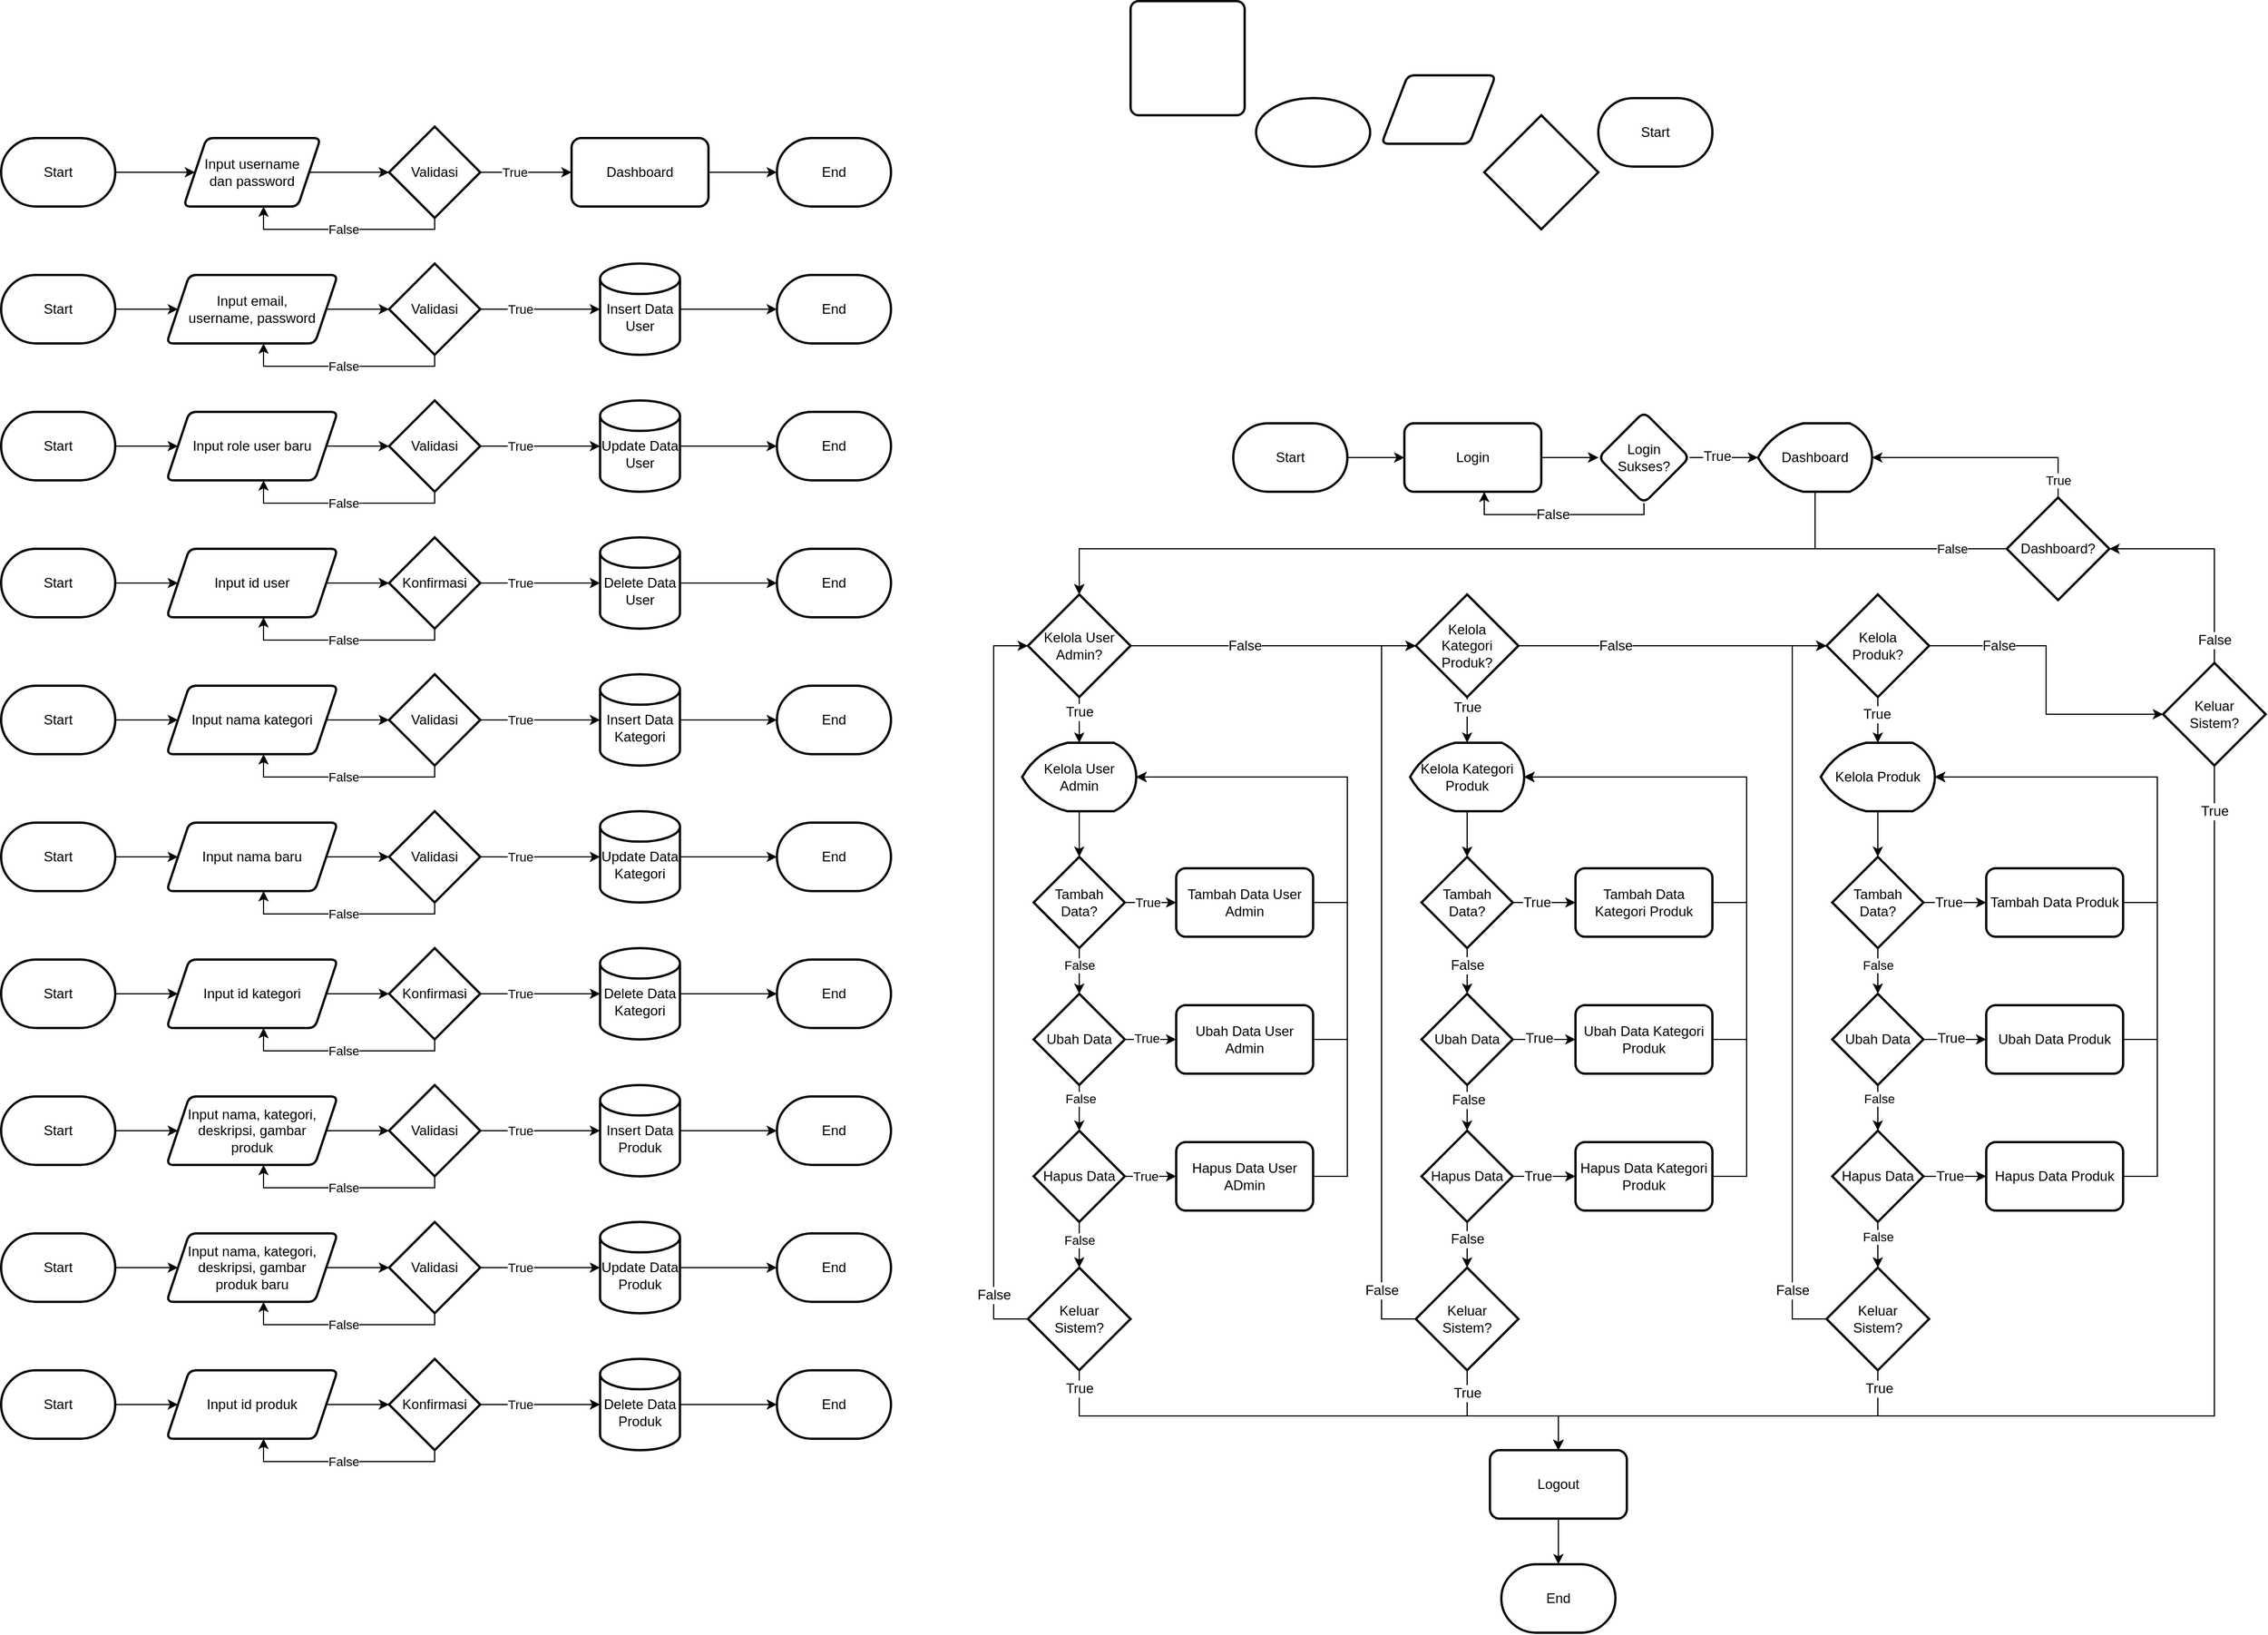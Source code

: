 <mxfile version="24.7.3" type="github">
  <diagram name="Page-1" id="4egFIx3D8ymip1pw0-96">
    <mxGraphModel dx="1615" dy="1778" grid="1" gridSize="10" guides="1" tooltips="1" connect="1" arrows="1" fold="1" page="1" pageScale="1" pageWidth="1100" pageHeight="850" math="0" shadow="0">
      <root>
        <mxCell id="0" />
        <mxCell id="1" parent="0" />
        <mxCell id="ux9DrI02TPGSGOPqTvtx-61" style="edgeStyle=orthogonalEdgeStyle;rounded=0;orthogonalLoop=1;jettySize=auto;html=1;" edge="1" parent="1" source="ux9DrI02TPGSGOPqTvtx-65" target="cdZ0ecQucNiZ-IruvXoV-27">
          <mxGeometry relative="1" as="geometry">
            <mxPoint x="2000" y="910" as="targetPoint" />
          </mxGeometry>
        </mxCell>
        <mxCell id="ux9DrI02TPGSGOPqTvtx-62" value="True" style="edgeLabel;html=1;align=center;verticalAlign=middle;resizable=0;points=[];fontSize=12;" vertex="1" connectable="0" parent="ux9DrI02TPGSGOPqTvtx-61">
          <mxGeometry x="0.01" y="1" relative="1" as="geometry">
            <mxPoint x="-4" as="offset" />
          </mxGeometry>
        </mxCell>
        <mxCell id="EiMYRc3BGC8ChVaxLTV0-5" value="" style="edgeStyle=orthogonalEdgeStyle;rounded=0;orthogonalLoop=1;jettySize=auto;html=1;" parent="1" source="EiMYRc3BGC8ChVaxLTV0-32" target="EiMYRc3BGC8ChVaxLTV0-4" edge="1">
          <mxGeometry relative="1" as="geometry">
            <mxPoint x="360" y="150" as="sourcePoint" />
          </mxGeometry>
        </mxCell>
        <mxCell id="EiMYRc3BGC8ChVaxLTV0-7" value="" style="edgeStyle=orthogonalEdgeStyle;rounded=0;orthogonalLoop=1;jettySize=auto;html=1;" parent="1" source="EiMYRc3BGC8ChVaxLTV0-4" target="EiMYRc3BGC8ChVaxLTV0-6" edge="1">
          <mxGeometry relative="1" as="geometry" />
        </mxCell>
        <mxCell id="EiMYRc3BGC8ChVaxLTV0-4" value="Input username&lt;div&gt;dan password&lt;/div&gt;" style="shape=parallelogram;perimeter=parallelogramPerimeter;whiteSpace=wrap;html=1;fixedSize=1;rounded=1;strokeColor=default;strokeWidth=2;align=center;verticalAlign=middle;arcSize=12;fontFamily=Helvetica;fontSize=12;fontColor=default;fillColor=default;" parent="1" vertex="1">
          <mxGeometry x="420" y="120" width="120" height="60" as="geometry" />
        </mxCell>
        <mxCell id="EiMYRc3BGC8ChVaxLTV0-8" style="edgeStyle=orthogonalEdgeStyle;rounded=0;orthogonalLoop=1;jettySize=auto;html=1;" parent="1" source="EiMYRc3BGC8ChVaxLTV0-6" target="EiMYRc3BGC8ChVaxLTV0-4" edge="1">
          <mxGeometry relative="1" as="geometry">
            <Array as="points">
              <mxPoint x="640" y="200" />
              <mxPoint x="490" y="200" />
            </Array>
          </mxGeometry>
        </mxCell>
        <mxCell id="EiMYRc3BGC8ChVaxLTV0-9" value="False" style="edgeLabel;html=1;align=center;verticalAlign=middle;resizable=0;points=[];" parent="EiMYRc3BGC8ChVaxLTV0-8" vertex="1" connectable="0">
          <mxGeometry x="-0.224" y="1" relative="1" as="geometry">
            <mxPoint x="-20" y="-1" as="offset" />
          </mxGeometry>
        </mxCell>
        <mxCell id="EiMYRc3BGC8ChVaxLTV0-11" value="" style="edgeStyle=orthogonalEdgeStyle;rounded=0;orthogonalLoop=1;jettySize=auto;html=1;" parent="1" source="EiMYRc3BGC8ChVaxLTV0-6" target="EiMYRc3BGC8ChVaxLTV0-10" edge="1">
          <mxGeometry relative="1" as="geometry" />
        </mxCell>
        <mxCell id="EiMYRc3BGC8ChVaxLTV0-12" value="True" style="edgeLabel;html=1;align=center;verticalAlign=middle;resizable=0;points=[];" parent="EiMYRc3BGC8ChVaxLTV0-11" vertex="1" connectable="0">
          <mxGeometry x="-0.607" y="-2" relative="1" as="geometry">
            <mxPoint x="14" y="-2" as="offset" />
          </mxGeometry>
        </mxCell>
        <mxCell id="EiMYRc3BGC8ChVaxLTV0-6" value="Validasi" style="rhombus;whiteSpace=wrap;html=1;strokeColor=default;strokeWidth=2;align=center;verticalAlign=middle;fontFamily=Helvetica;fontSize=12;fontColor=default;fillColor=default;" parent="1" vertex="1">
          <mxGeometry x="600" y="110" width="80" height="80" as="geometry" />
        </mxCell>
        <mxCell id="EiMYRc3BGC8ChVaxLTV0-36" style="edgeStyle=orthogonalEdgeStyle;rounded=0;orthogonalLoop=1;jettySize=auto;html=1;" parent="1" source="EiMYRc3BGC8ChVaxLTV0-10" target="EiMYRc3BGC8ChVaxLTV0-35" edge="1">
          <mxGeometry relative="1" as="geometry" />
        </mxCell>
        <mxCell id="EiMYRc3BGC8ChVaxLTV0-10" value="Dashboard" style="whiteSpace=wrap;html=1;rounded=1;strokeColor=default;strokeWidth=2;align=center;verticalAlign=middle;arcSize=14;fontFamily=Helvetica;fontSize=12;fontColor=default;fillColor=default;" parent="1" vertex="1">
          <mxGeometry x="760" y="120" width="120" height="60" as="geometry" />
        </mxCell>
        <mxCell id="EiMYRc3BGC8ChVaxLTV0-15" value="" style="edgeStyle=orthogonalEdgeStyle;rounded=0;orthogonalLoop=1;jettySize=auto;html=1;" parent="1" source="EiMYRc3BGC8ChVaxLTV0-16" target="EiMYRc3BGC8ChVaxLTV0-21" edge="1">
          <mxGeometry relative="1" as="geometry" />
        </mxCell>
        <mxCell id="EiMYRc3BGC8ChVaxLTV0-16" value="Input email, username,&lt;span style=&quot;background-color: initial;&quot;&gt;&amp;nbsp;password&lt;/span&gt;" style="shape=parallelogram;perimeter=parallelogramPerimeter;whiteSpace=wrap;html=1;fixedSize=1;rounded=1;strokeColor=default;strokeWidth=2;align=center;verticalAlign=middle;arcSize=12;fontFamily=Helvetica;fontSize=12;fontColor=default;fillColor=default;" parent="1" vertex="1">
          <mxGeometry x="405" y="240" width="150" height="60" as="geometry" />
        </mxCell>
        <mxCell id="EiMYRc3BGC8ChVaxLTV0-17" style="edgeStyle=orthogonalEdgeStyle;rounded=0;orthogonalLoop=1;jettySize=auto;html=1;" parent="1" source="EiMYRc3BGC8ChVaxLTV0-21" target="EiMYRc3BGC8ChVaxLTV0-16" edge="1">
          <mxGeometry relative="1" as="geometry">
            <Array as="points">
              <mxPoint x="640" y="320" />
              <mxPoint x="490" y="320" />
            </Array>
          </mxGeometry>
        </mxCell>
        <mxCell id="EiMYRc3BGC8ChVaxLTV0-18" value="False" style="edgeLabel;html=1;align=center;verticalAlign=middle;resizable=0;points=[];" parent="EiMYRc3BGC8ChVaxLTV0-17" vertex="1" connectable="0">
          <mxGeometry x="-0.224" y="1" relative="1" as="geometry">
            <mxPoint x="-20" y="-1" as="offset" />
          </mxGeometry>
        </mxCell>
        <mxCell id="EiMYRc3BGC8ChVaxLTV0-19" value="" style="edgeStyle=orthogonalEdgeStyle;rounded=0;orthogonalLoop=1;jettySize=auto;html=1;" parent="1" source="EiMYRc3BGC8ChVaxLTV0-21" target="EiMYRc3BGC8ChVaxLTV0-38" edge="1">
          <mxGeometry relative="1" as="geometry">
            <mxPoint x="760" y="270" as="targetPoint" />
          </mxGeometry>
        </mxCell>
        <mxCell id="EiMYRc3BGC8ChVaxLTV0-20" value="True" style="edgeLabel;html=1;align=center;verticalAlign=middle;resizable=0;points=[];" parent="EiMYRc3BGC8ChVaxLTV0-19" vertex="1" connectable="0">
          <mxGeometry x="-0.607" y="-2" relative="1" as="geometry">
            <mxPoint x="14" y="-2" as="offset" />
          </mxGeometry>
        </mxCell>
        <mxCell id="EiMYRc3BGC8ChVaxLTV0-21" value="Validasi" style="rhombus;whiteSpace=wrap;html=1;strokeColor=default;strokeWidth=2;align=center;verticalAlign=middle;fontFamily=Helvetica;fontSize=12;fontColor=default;fillColor=default;" parent="1" vertex="1">
          <mxGeometry x="600" y="230" width="80" height="80" as="geometry" />
        </mxCell>
        <mxCell id="EiMYRc3BGC8ChVaxLTV0-37" style="edgeStyle=orthogonalEdgeStyle;rounded=0;orthogonalLoop=1;jettySize=auto;html=1;" parent="1" source="EiMYRc3BGC8ChVaxLTV0-38" target="EiMYRc3BGC8ChVaxLTV0-34" edge="1">
          <mxGeometry relative="1" as="geometry">
            <mxPoint x="880" y="270" as="sourcePoint" />
          </mxGeometry>
        </mxCell>
        <mxCell id="EiMYRc3BGC8ChVaxLTV0-24" value="Start" style="strokeWidth=2;html=1;shape=mxgraph.flowchart.terminator;whiteSpace=wrap;" parent="1" vertex="1">
          <mxGeometry x="1660" y="85" width="100" height="60" as="geometry" />
        </mxCell>
        <mxCell id="EiMYRc3BGC8ChVaxLTV0-25" value="" style="shape=parallelogram;html=1;strokeWidth=2;perimeter=parallelogramPerimeter;whiteSpace=wrap;rounded=1;arcSize=12;size=0.23;" parent="1" vertex="1">
          <mxGeometry x="1470" y="65" width="100" height="60" as="geometry" />
        </mxCell>
        <mxCell id="EiMYRc3BGC8ChVaxLTV0-26" value="" style="rounded=1;whiteSpace=wrap;html=1;absoluteArcSize=1;arcSize=14;strokeWidth=2;" parent="1" vertex="1">
          <mxGeometry x="1250" width="100" height="100" as="geometry" />
        </mxCell>
        <mxCell id="EiMYRc3BGC8ChVaxLTV0-29" style="edgeStyle=orthogonalEdgeStyle;rounded=0;orthogonalLoop=1;jettySize=auto;html=1;" parent="1" source="EiMYRc3BGC8ChVaxLTV0-33" target="EiMYRc3BGC8ChVaxLTV0-16" edge="1">
          <mxGeometry relative="1" as="geometry">
            <mxPoint x="360" y="270" as="sourcePoint" />
          </mxGeometry>
        </mxCell>
        <mxCell id="EiMYRc3BGC8ChVaxLTV0-28" value="" style="strokeWidth=2;html=1;shape=mxgraph.flowchart.start_1;whiteSpace=wrap;" parent="1" vertex="1">
          <mxGeometry x="1360" y="85" width="100" height="60" as="geometry" />
        </mxCell>
        <mxCell id="EiMYRc3BGC8ChVaxLTV0-31" value="" style="strokeWidth=2;html=1;shape=mxgraph.flowchart.decision;whiteSpace=wrap;" parent="1" vertex="1">
          <mxGeometry x="1560" y="100" width="100" height="100" as="geometry" />
        </mxCell>
        <mxCell id="EiMYRc3BGC8ChVaxLTV0-32" value="Start" style="strokeWidth=2;html=1;shape=mxgraph.flowchart.terminator;whiteSpace=wrap;" parent="1" vertex="1">
          <mxGeometry x="260" y="120" width="100" height="60" as="geometry" />
        </mxCell>
        <mxCell id="EiMYRc3BGC8ChVaxLTV0-33" value="Start" style="strokeWidth=2;html=1;shape=mxgraph.flowchart.terminator;whiteSpace=wrap;" parent="1" vertex="1">
          <mxGeometry x="260" y="240" width="100" height="60" as="geometry" />
        </mxCell>
        <mxCell id="EiMYRc3BGC8ChVaxLTV0-34" value="End" style="strokeWidth=2;html=1;shape=mxgraph.flowchart.terminator;whiteSpace=wrap;" parent="1" vertex="1">
          <mxGeometry x="940" y="240" width="100" height="60" as="geometry" />
        </mxCell>
        <mxCell id="EiMYRc3BGC8ChVaxLTV0-35" value="End" style="strokeWidth=2;html=1;shape=mxgraph.flowchart.terminator;whiteSpace=wrap;" parent="1" vertex="1">
          <mxGeometry x="940" y="120" width="100" height="60" as="geometry" />
        </mxCell>
        <mxCell id="EiMYRc3BGC8ChVaxLTV0-38" value="&lt;div&gt;&lt;br&gt;&lt;/div&gt;Insert Data User" style="strokeWidth=2;html=1;shape=mxgraph.flowchart.database;whiteSpace=wrap;" parent="1" vertex="1">
          <mxGeometry x="785" y="230" width="70" height="80" as="geometry" />
        </mxCell>
        <mxCell id="EiMYRc3BGC8ChVaxLTV0-39" value="" style="edgeStyle=orthogonalEdgeStyle;rounded=0;orthogonalLoop=1;jettySize=auto;html=1;" parent="1" source="EiMYRc3BGC8ChVaxLTV0-40" target="EiMYRc3BGC8ChVaxLTV0-45" edge="1">
          <mxGeometry relative="1" as="geometry" />
        </mxCell>
        <mxCell id="EiMYRc3BGC8ChVaxLTV0-40" value="Input role user baru" style="shape=parallelogram;perimeter=parallelogramPerimeter;whiteSpace=wrap;html=1;fixedSize=1;rounded=1;strokeColor=default;strokeWidth=2;align=center;verticalAlign=middle;arcSize=12;fontFamily=Helvetica;fontSize=12;fontColor=default;fillColor=default;" parent="1" vertex="1">
          <mxGeometry x="405" y="360" width="150" height="60" as="geometry" />
        </mxCell>
        <mxCell id="EiMYRc3BGC8ChVaxLTV0-41" style="edgeStyle=orthogonalEdgeStyle;rounded=0;orthogonalLoop=1;jettySize=auto;html=1;" parent="1" source="EiMYRc3BGC8ChVaxLTV0-45" target="EiMYRc3BGC8ChVaxLTV0-40" edge="1">
          <mxGeometry relative="1" as="geometry">
            <Array as="points">
              <mxPoint x="640" y="440" />
              <mxPoint x="490" y="440" />
            </Array>
          </mxGeometry>
        </mxCell>
        <mxCell id="EiMYRc3BGC8ChVaxLTV0-42" value="False" style="edgeLabel;html=1;align=center;verticalAlign=middle;resizable=0;points=[];" parent="EiMYRc3BGC8ChVaxLTV0-41" vertex="1" connectable="0">
          <mxGeometry x="-0.224" y="1" relative="1" as="geometry">
            <mxPoint x="-20" y="-1" as="offset" />
          </mxGeometry>
        </mxCell>
        <mxCell id="EiMYRc3BGC8ChVaxLTV0-43" value="" style="edgeStyle=orthogonalEdgeStyle;rounded=0;orthogonalLoop=1;jettySize=auto;html=1;" parent="1" source="EiMYRc3BGC8ChVaxLTV0-45" target="EiMYRc3BGC8ChVaxLTV0-50" edge="1">
          <mxGeometry relative="1" as="geometry">
            <mxPoint x="760" y="390" as="targetPoint" />
          </mxGeometry>
        </mxCell>
        <mxCell id="EiMYRc3BGC8ChVaxLTV0-44" value="True" style="edgeLabel;html=1;align=center;verticalAlign=middle;resizable=0;points=[];" parent="EiMYRc3BGC8ChVaxLTV0-43" vertex="1" connectable="0">
          <mxGeometry x="-0.607" y="-2" relative="1" as="geometry">
            <mxPoint x="14" y="-2" as="offset" />
          </mxGeometry>
        </mxCell>
        <mxCell id="EiMYRc3BGC8ChVaxLTV0-45" value="Validasi" style="rhombus;whiteSpace=wrap;html=1;strokeColor=default;strokeWidth=2;align=center;verticalAlign=middle;fontFamily=Helvetica;fontSize=12;fontColor=default;fillColor=default;" parent="1" vertex="1">
          <mxGeometry x="600" y="350" width="80" height="80" as="geometry" />
        </mxCell>
        <mxCell id="EiMYRc3BGC8ChVaxLTV0-46" style="edgeStyle=orthogonalEdgeStyle;rounded=0;orthogonalLoop=1;jettySize=auto;html=1;" parent="1" source="EiMYRc3BGC8ChVaxLTV0-50" target="EiMYRc3BGC8ChVaxLTV0-49" edge="1">
          <mxGeometry relative="1" as="geometry">
            <mxPoint x="880" y="390" as="sourcePoint" />
          </mxGeometry>
        </mxCell>
        <mxCell id="EiMYRc3BGC8ChVaxLTV0-47" style="edgeStyle=orthogonalEdgeStyle;rounded=0;orthogonalLoop=1;jettySize=auto;html=1;" parent="1" source="EiMYRc3BGC8ChVaxLTV0-48" target="EiMYRc3BGC8ChVaxLTV0-40" edge="1">
          <mxGeometry relative="1" as="geometry">
            <mxPoint x="360" y="390" as="sourcePoint" />
          </mxGeometry>
        </mxCell>
        <mxCell id="EiMYRc3BGC8ChVaxLTV0-48" value="Start" style="strokeWidth=2;html=1;shape=mxgraph.flowchart.terminator;whiteSpace=wrap;" parent="1" vertex="1">
          <mxGeometry x="260" y="360" width="100" height="60" as="geometry" />
        </mxCell>
        <mxCell id="EiMYRc3BGC8ChVaxLTV0-49" value="End" style="strokeWidth=2;html=1;shape=mxgraph.flowchart.terminator;whiteSpace=wrap;" parent="1" vertex="1">
          <mxGeometry x="940" y="360" width="100" height="60" as="geometry" />
        </mxCell>
        <mxCell id="EiMYRc3BGC8ChVaxLTV0-50" value="&lt;div&gt;&lt;br&gt;&lt;/div&gt;Update Data User" style="strokeWidth=2;html=1;shape=mxgraph.flowchart.database;whiteSpace=wrap;" parent="1" vertex="1">
          <mxGeometry x="785" y="350" width="70" height="80" as="geometry" />
        </mxCell>
        <mxCell id="EiMYRc3BGC8ChVaxLTV0-51" value="" style="edgeStyle=orthogonalEdgeStyle;rounded=0;orthogonalLoop=1;jettySize=auto;html=1;" parent="1" source="EiMYRc3BGC8ChVaxLTV0-52" target="EiMYRc3BGC8ChVaxLTV0-57" edge="1">
          <mxGeometry relative="1" as="geometry" />
        </mxCell>
        <mxCell id="EiMYRc3BGC8ChVaxLTV0-52" value="Input id user" style="shape=parallelogram;perimeter=parallelogramPerimeter;whiteSpace=wrap;html=1;fixedSize=1;rounded=1;strokeColor=default;strokeWidth=2;align=center;verticalAlign=middle;arcSize=12;fontFamily=Helvetica;fontSize=12;fontColor=default;fillColor=default;" parent="1" vertex="1">
          <mxGeometry x="405" y="480" width="150" height="60" as="geometry" />
        </mxCell>
        <mxCell id="EiMYRc3BGC8ChVaxLTV0-53" style="edgeStyle=orthogonalEdgeStyle;rounded=0;orthogonalLoop=1;jettySize=auto;html=1;" parent="1" source="EiMYRc3BGC8ChVaxLTV0-57" target="EiMYRc3BGC8ChVaxLTV0-52" edge="1">
          <mxGeometry relative="1" as="geometry">
            <Array as="points">
              <mxPoint x="640" y="560" />
              <mxPoint x="490" y="560" />
            </Array>
          </mxGeometry>
        </mxCell>
        <mxCell id="EiMYRc3BGC8ChVaxLTV0-54" value="False" style="edgeLabel;html=1;align=center;verticalAlign=middle;resizable=0;points=[];" parent="EiMYRc3BGC8ChVaxLTV0-53" vertex="1" connectable="0">
          <mxGeometry x="-0.224" y="1" relative="1" as="geometry">
            <mxPoint x="-20" y="-1" as="offset" />
          </mxGeometry>
        </mxCell>
        <mxCell id="EiMYRc3BGC8ChVaxLTV0-55" value="" style="edgeStyle=orthogonalEdgeStyle;rounded=0;orthogonalLoop=1;jettySize=auto;html=1;" parent="1" source="EiMYRc3BGC8ChVaxLTV0-57" target="EiMYRc3BGC8ChVaxLTV0-62" edge="1">
          <mxGeometry relative="1" as="geometry">
            <mxPoint x="760" y="510" as="targetPoint" />
          </mxGeometry>
        </mxCell>
        <mxCell id="EiMYRc3BGC8ChVaxLTV0-56" value="True" style="edgeLabel;html=1;align=center;verticalAlign=middle;resizable=0;points=[];" parent="EiMYRc3BGC8ChVaxLTV0-55" vertex="1" connectable="0">
          <mxGeometry x="-0.607" y="-2" relative="1" as="geometry">
            <mxPoint x="14" y="-2" as="offset" />
          </mxGeometry>
        </mxCell>
        <mxCell id="EiMYRc3BGC8ChVaxLTV0-57" value="Konfirmasi" style="rhombus;whiteSpace=wrap;html=1;strokeColor=default;strokeWidth=2;align=center;verticalAlign=middle;fontFamily=Helvetica;fontSize=12;fontColor=default;fillColor=default;" parent="1" vertex="1">
          <mxGeometry x="600" y="470" width="80" height="80" as="geometry" />
        </mxCell>
        <mxCell id="EiMYRc3BGC8ChVaxLTV0-58" style="edgeStyle=orthogonalEdgeStyle;rounded=0;orthogonalLoop=1;jettySize=auto;html=1;" parent="1" source="EiMYRc3BGC8ChVaxLTV0-62" target="EiMYRc3BGC8ChVaxLTV0-61" edge="1">
          <mxGeometry relative="1" as="geometry">
            <mxPoint x="880" y="510" as="sourcePoint" />
          </mxGeometry>
        </mxCell>
        <mxCell id="EiMYRc3BGC8ChVaxLTV0-59" style="edgeStyle=orthogonalEdgeStyle;rounded=0;orthogonalLoop=1;jettySize=auto;html=1;" parent="1" source="EiMYRc3BGC8ChVaxLTV0-60" target="EiMYRc3BGC8ChVaxLTV0-52" edge="1">
          <mxGeometry relative="1" as="geometry">
            <mxPoint x="360" y="510" as="sourcePoint" />
          </mxGeometry>
        </mxCell>
        <mxCell id="EiMYRc3BGC8ChVaxLTV0-60" value="Start" style="strokeWidth=2;html=1;shape=mxgraph.flowchart.terminator;whiteSpace=wrap;" parent="1" vertex="1">
          <mxGeometry x="260" y="480" width="100" height="60" as="geometry" />
        </mxCell>
        <mxCell id="EiMYRc3BGC8ChVaxLTV0-61" value="End" style="strokeWidth=2;html=1;shape=mxgraph.flowchart.terminator;whiteSpace=wrap;" parent="1" vertex="1">
          <mxGeometry x="940" y="480" width="100" height="60" as="geometry" />
        </mxCell>
        <mxCell id="EiMYRc3BGC8ChVaxLTV0-62" value="&lt;div&gt;&lt;br&gt;&lt;/div&gt;Delete Data User" style="strokeWidth=2;html=1;shape=mxgraph.flowchart.database;whiteSpace=wrap;" parent="1" vertex="1">
          <mxGeometry x="785" y="470" width="70" height="80" as="geometry" />
        </mxCell>
        <mxCell id="EiMYRc3BGC8ChVaxLTV0-63" value="" style="edgeStyle=orthogonalEdgeStyle;rounded=0;orthogonalLoop=1;jettySize=auto;html=1;" parent="1" source="EiMYRc3BGC8ChVaxLTV0-64" target="EiMYRc3BGC8ChVaxLTV0-69" edge="1">
          <mxGeometry relative="1" as="geometry" />
        </mxCell>
        <mxCell id="EiMYRc3BGC8ChVaxLTV0-64" value="Input nama kategori" style="shape=parallelogram;perimeter=parallelogramPerimeter;whiteSpace=wrap;html=1;fixedSize=1;rounded=1;strokeColor=default;strokeWidth=2;align=center;verticalAlign=middle;arcSize=12;fontFamily=Helvetica;fontSize=12;fontColor=default;fillColor=default;" parent="1" vertex="1">
          <mxGeometry x="405" y="600" width="150" height="60" as="geometry" />
        </mxCell>
        <mxCell id="EiMYRc3BGC8ChVaxLTV0-65" style="edgeStyle=orthogonalEdgeStyle;rounded=0;orthogonalLoop=1;jettySize=auto;html=1;" parent="1" source="EiMYRc3BGC8ChVaxLTV0-69" target="EiMYRc3BGC8ChVaxLTV0-64" edge="1">
          <mxGeometry relative="1" as="geometry">
            <Array as="points">
              <mxPoint x="640" y="680" />
              <mxPoint x="490" y="680" />
            </Array>
          </mxGeometry>
        </mxCell>
        <mxCell id="EiMYRc3BGC8ChVaxLTV0-66" value="False" style="edgeLabel;html=1;align=center;verticalAlign=middle;resizable=0;points=[];" parent="EiMYRc3BGC8ChVaxLTV0-65" vertex="1" connectable="0">
          <mxGeometry x="-0.224" y="1" relative="1" as="geometry">
            <mxPoint x="-20" y="-1" as="offset" />
          </mxGeometry>
        </mxCell>
        <mxCell id="EiMYRc3BGC8ChVaxLTV0-67" value="" style="edgeStyle=orthogonalEdgeStyle;rounded=0;orthogonalLoop=1;jettySize=auto;html=1;" parent="1" source="EiMYRc3BGC8ChVaxLTV0-69" target="EiMYRc3BGC8ChVaxLTV0-74" edge="1">
          <mxGeometry relative="1" as="geometry">
            <mxPoint x="760" y="630" as="targetPoint" />
          </mxGeometry>
        </mxCell>
        <mxCell id="EiMYRc3BGC8ChVaxLTV0-68" value="True" style="edgeLabel;html=1;align=center;verticalAlign=middle;resizable=0;points=[];" parent="EiMYRc3BGC8ChVaxLTV0-67" vertex="1" connectable="0">
          <mxGeometry x="-0.607" y="-2" relative="1" as="geometry">
            <mxPoint x="14" y="-2" as="offset" />
          </mxGeometry>
        </mxCell>
        <mxCell id="EiMYRc3BGC8ChVaxLTV0-69" value="Validasi" style="rhombus;whiteSpace=wrap;html=1;strokeColor=default;strokeWidth=2;align=center;verticalAlign=middle;fontFamily=Helvetica;fontSize=12;fontColor=default;fillColor=default;" parent="1" vertex="1">
          <mxGeometry x="600" y="590" width="80" height="80" as="geometry" />
        </mxCell>
        <mxCell id="EiMYRc3BGC8ChVaxLTV0-70" style="edgeStyle=orthogonalEdgeStyle;rounded=0;orthogonalLoop=1;jettySize=auto;html=1;" parent="1" source="EiMYRc3BGC8ChVaxLTV0-74" target="EiMYRc3BGC8ChVaxLTV0-73" edge="1">
          <mxGeometry relative="1" as="geometry">
            <mxPoint x="880" y="630" as="sourcePoint" />
          </mxGeometry>
        </mxCell>
        <mxCell id="EiMYRc3BGC8ChVaxLTV0-71" style="edgeStyle=orthogonalEdgeStyle;rounded=0;orthogonalLoop=1;jettySize=auto;html=1;" parent="1" source="EiMYRc3BGC8ChVaxLTV0-72" target="EiMYRc3BGC8ChVaxLTV0-64" edge="1">
          <mxGeometry relative="1" as="geometry">
            <mxPoint x="360" y="630" as="sourcePoint" />
          </mxGeometry>
        </mxCell>
        <mxCell id="EiMYRc3BGC8ChVaxLTV0-72" value="Start" style="strokeWidth=2;html=1;shape=mxgraph.flowchart.terminator;whiteSpace=wrap;" parent="1" vertex="1">
          <mxGeometry x="260" y="600" width="100" height="60" as="geometry" />
        </mxCell>
        <mxCell id="EiMYRc3BGC8ChVaxLTV0-73" value="End" style="strokeWidth=2;html=1;shape=mxgraph.flowchart.terminator;whiteSpace=wrap;" parent="1" vertex="1">
          <mxGeometry x="940" y="600" width="100" height="60" as="geometry" />
        </mxCell>
        <mxCell id="EiMYRc3BGC8ChVaxLTV0-74" value="&lt;div&gt;&lt;br&gt;&lt;/div&gt;Insert Data Kategori" style="strokeWidth=2;html=1;shape=mxgraph.flowchart.database;whiteSpace=wrap;" parent="1" vertex="1">
          <mxGeometry x="785" y="590" width="70" height="80" as="geometry" />
        </mxCell>
        <mxCell id="EiMYRc3BGC8ChVaxLTV0-75" value="" style="edgeStyle=orthogonalEdgeStyle;rounded=0;orthogonalLoop=1;jettySize=auto;html=1;" parent="1" source="EiMYRc3BGC8ChVaxLTV0-76" target="EiMYRc3BGC8ChVaxLTV0-81" edge="1">
          <mxGeometry relative="1" as="geometry" />
        </mxCell>
        <mxCell id="EiMYRc3BGC8ChVaxLTV0-76" value="Input nama baru" style="shape=parallelogram;perimeter=parallelogramPerimeter;whiteSpace=wrap;html=1;fixedSize=1;rounded=1;strokeColor=default;strokeWidth=2;align=center;verticalAlign=middle;arcSize=12;fontFamily=Helvetica;fontSize=12;fontColor=default;fillColor=default;" parent="1" vertex="1">
          <mxGeometry x="405" y="720" width="150" height="60" as="geometry" />
        </mxCell>
        <mxCell id="EiMYRc3BGC8ChVaxLTV0-77" style="edgeStyle=orthogonalEdgeStyle;rounded=0;orthogonalLoop=1;jettySize=auto;html=1;" parent="1" source="EiMYRc3BGC8ChVaxLTV0-81" target="EiMYRc3BGC8ChVaxLTV0-76" edge="1">
          <mxGeometry relative="1" as="geometry">
            <Array as="points">
              <mxPoint x="640" y="800" />
              <mxPoint x="490" y="800" />
            </Array>
          </mxGeometry>
        </mxCell>
        <mxCell id="EiMYRc3BGC8ChVaxLTV0-78" value="False" style="edgeLabel;html=1;align=center;verticalAlign=middle;resizable=0;points=[];" parent="EiMYRc3BGC8ChVaxLTV0-77" vertex="1" connectable="0">
          <mxGeometry x="-0.224" y="1" relative="1" as="geometry">
            <mxPoint x="-20" y="-1" as="offset" />
          </mxGeometry>
        </mxCell>
        <mxCell id="EiMYRc3BGC8ChVaxLTV0-79" value="" style="edgeStyle=orthogonalEdgeStyle;rounded=0;orthogonalLoop=1;jettySize=auto;html=1;" parent="1" source="EiMYRc3BGC8ChVaxLTV0-81" target="EiMYRc3BGC8ChVaxLTV0-86" edge="1">
          <mxGeometry relative="1" as="geometry">
            <mxPoint x="760" y="750" as="targetPoint" />
          </mxGeometry>
        </mxCell>
        <mxCell id="EiMYRc3BGC8ChVaxLTV0-80" value="True" style="edgeLabel;html=1;align=center;verticalAlign=middle;resizable=0;points=[];" parent="EiMYRc3BGC8ChVaxLTV0-79" vertex="1" connectable="0">
          <mxGeometry x="-0.607" y="-2" relative="1" as="geometry">
            <mxPoint x="14" y="-2" as="offset" />
          </mxGeometry>
        </mxCell>
        <mxCell id="EiMYRc3BGC8ChVaxLTV0-81" value="Validasi" style="rhombus;whiteSpace=wrap;html=1;strokeColor=default;strokeWidth=2;align=center;verticalAlign=middle;fontFamily=Helvetica;fontSize=12;fontColor=default;fillColor=default;" parent="1" vertex="1">
          <mxGeometry x="600" y="710" width="80" height="80" as="geometry" />
        </mxCell>
        <mxCell id="EiMYRc3BGC8ChVaxLTV0-82" style="edgeStyle=orthogonalEdgeStyle;rounded=0;orthogonalLoop=1;jettySize=auto;html=1;" parent="1" source="EiMYRc3BGC8ChVaxLTV0-86" target="EiMYRc3BGC8ChVaxLTV0-85" edge="1">
          <mxGeometry relative="1" as="geometry">
            <mxPoint x="880" y="750" as="sourcePoint" />
          </mxGeometry>
        </mxCell>
        <mxCell id="EiMYRc3BGC8ChVaxLTV0-83" style="edgeStyle=orthogonalEdgeStyle;rounded=0;orthogonalLoop=1;jettySize=auto;html=1;" parent="1" source="EiMYRc3BGC8ChVaxLTV0-84" target="EiMYRc3BGC8ChVaxLTV0-76" edge="1">
          <mxGeometry relative="1" as="geometry">
            <mxPoint x="360" y="750" as="sourcePoint" />
          </mxGeometry>
        </mxCell>
        <mxCell id="EiMYRc3BGC8ChVaxLTV0-84" value="Start" style="strokeWidth=2;html=1;shape=mxgraph.flowchart.terminator;whiteSpace=wrap;" parent="1" vertex="1">
          <mxGeometry x="260" y="720" width="100" height="60" as="geometry" />
        </mxCell>
        <mxCell id="EiMYRc3BGC8ChVaxLTV0-85" value="End" style="strokeWidth=2;html=1;shape=mxgraph.flowchart.terminator;whiteSpace=wrap;" parent="1" vertex="1">
          <mxGeometry x="940" y="720" width="100" height="60" as="geometry" />
        </mxCell>
        <mxCell id="EiMYRc3BGC8ChVaxLTV0-86" value="&lt;div&gt;&lt;/div&gt;&lt;div&gt;&lt;br&gt;&lt;/div&gt;&lt;div&gt;Update Data Kategori&lt;br&gt;&lt;/div&gt;" style="strokeWidth=2;html=1;shape=mxgraph.flowchart.database;whiteSpace=wrap;" parent="1" vertex="1">
          <mxGeometry x="785" y="710" width="70" height="80" as="geometry" />
        </mxCell>
        <mxCell id="EiMYRc3BGC8ChVaxLTV0-87" value="" style="edgeStyle=orthogonalEdgeStyle;rounded=0;orthogonalLoop=1;jettySize=auto;html=1;" parent="1" source="EiMYRc3BGC8ChVaxLTV0-88" target="EiMYRc3BGC8ChVaxLTV0-93" edge="1">
          <mxGeometry relative="1" as="geometry" />
        </mxCell>
        <mxCell id="EiMYRc3BGC8ChVaxLTV0-88" value="Input id kategori" style="shape=parallelogram;perimeter=parallelogramPerimeter;whiteSpace=wrap;html=1;fixedSize=1;rounded=1;strokeColor=default;strokeWidth=2;align=center;verticalAlign=middle;arcSize=12;fontFamily=Helvetica;fontSize=12;fontColor=default;fillColor=default;" parent="1" vertex="1">
          <mxGeometry x="405" y="840" width="150" height="60" as="geometry" />
        </mxCell>
        <mxCell id="EiMYRc3BGC8ChVaxLTV0-89" style="edgeStyle=orthogonalEdgeStyle;rounded=0;orthogonalLoop=1;jettySize=auto;html=1;" parent="1" source="EiMYRc3BGC8ChVaxLTV0-93" target="EiMYRc3BGC8ChVaxLTV0-88" edge="1">
          <mxGeometry relative="1" as="geometry">
            <Array as="points">
              <mxPoint x="640" y="920" />
              <mxPoint x="490" y="920" />
            </Array>
          </mxGeometry>
        </mxCell>
        <mxCell id="EiMYRc3BGC8ChVaxLTV0-90" value="False" style="edgeLabel;html=1;align=center;verticalAlign=middle;resizable=0;points=[];" parent="EiMYRc3BGC8ChVaxLTV0-89" vertex="1" connectable="0">
          <mxGeometry x="-0.224" y="1" relative="1" as="geometry">
            <mxPoint x="-20" y="-1" as="offset" />
          </mxGeometry>
        </mxCell>
        <mxCell id="EiMYRc3BGC8ChVaxLTV0-91" value="" style="edgeStyle=orthogonalEdgeStyle;rounded=0;orthogonalLoop=1;jettySize=auto;html=1;" parent="1" source="EiMYRc3BGC8ChVaxLTV0-93" target="EiMYRc3BGC8ChVaxLTV0-98" edge="1">
          <mxGeometry relative="1" as="geometry">
            <mxPoint x="760" y="870" as="targetPoint" />
          </mxGeometry>
        </mxCell>
        <mxCell id="EiMYRc3BGC8ChVaxLTV0-92" value="True" style="edgeLabel;html=1;align=center;verticalAlign=middle;resizable=0;points=[];" parent="EiMYRc3BGC8ChVaxLTV0-91" vertex="1" connectable="0">
          <mxGeometry x="-0.607" y="-2" relative="1" as="geometry">
            <mxPoint x="14" y="-2" as="offset" />
          </mxGeometry>
        </mxCell>
        <mxCell id="EiMYRc3BGC8ChVaxLTV0-93" value="Konfirmasi" style="rhombus;whiteSpace=wrap;html=1;strokeColor=default;strokeWidth=2;align=center;verticalAlign=middle;fontFamily=Helvetica;fontSize=12;fontColor=default;fillColor=default;" parent="1" vertex="1">
          <mxGeometry x="600" y="830" width="80" height="80" as="geometry" />
        </mxCell>
        <mxCell id="EiMYRc3BGC8ChVaxLTV0-94" style="edgeStyle=orthogonalEdgeStyle;rounded=0;orthogonalLoop=1;jettySize=auto;html=1;" parent="1" source="EiMYRc3BGC8ChVaxLTV0-98" target="EiMYRc3BGC8ChVaxLTV0-97" edge="1">
          <mxGeometry relative="1" as="geometry">
            <mxPoint x="880" y="870" as="sourcePoint" />
          </mxGeometry>
        </mxCell>
        <mxCell id="EiMYRc3BGC8ChVaxLTV0-95" style="edgeStyle=orthogonalEdgeStyle;rounded=0;orthogonalLoop=1;jettySize=auto;html=1;" parent="1" source="EiMYRc3BGC8ChVaxLTV0-96" target="EiMYRc3BGC8ChVaxLTV0-88" edge="1">
          <mxGeometry relative="1" as="geometry">
            <mxPoint x="360" y="870" as="sourcePoint" />
          </mxGeometry>
        </mxCell>
        <mxCell id="EiMYRc3BGC8ChVaxLTV0-96" value="Start" style="strokeWidth=2;html=1;shape=mxgraph.flowchart.terminator;whiteSpace=wrap;" parent="1" vertex="1">
          <mxGeometry x="260" y="840" width="100" height="60" as="geometry" />
        </mxCell>
        <mxCell id="EiMYRc3BGC8ChVaxLTV0-97" value="End" style="strokeWidth=2;html=1;shape=mxgraph.flowchart.terminator;whiteSpace=wrap;" parent="1" vertex="1">
          <mxGeometry x="940" y="840" width="100" height="60" as="geometry" />
        </mxCell>
        <mxCell id="EiMYRc3BGC8ChVaxLTV0-98" value="&lt;div&gt;&lt;br&gt;&lt;/div&gt;Delete Data Kategori" style="strokeWidth=2;html=1;shape=mxgraph.flowchart.database;whiteSpace=wrap;" parent="1" vertex="1">
          <mxGeometry x="785" y="830" width="70" height="80" as="geometry" />
        </mxCell>
        <mxCell id="EiMYRc3BGC8ChVaxLTV0-99" value="" style="edgeStyle=orthogonalEdgeStyle;rounded=0;orthogonalLoop=1;jettySize=auto;html=1;" parent="1" source="EiMYRc3BGC8ChVaxLTV0-100" target="EiMYRc3BGC8ChVaxLTV0-105" edge="1">
          <mxGeometry relative="1" as="geometry" />
        </mxCell>
        <mxCell id="EiMYRc3BGC8ChVaxLTV0-100" value="Input nama, kategori, deskripsi, gambar&lt;div&gt;produk&lt;/div&gt;" style="shape=parallelogram;perimeter=parallelogramPerimeter;whiteSpace=wrap;html=1;fixedSize=1;rounded=1;strokeColor=default;strokeWidth=2;align=center;verticalAlign=middle;arcSize=12;fontFamily=Helvetica;fontSize=12;fontColor=default;fillColor=default;" parent="1" vertex="1">
          <mxGeometry x="405" y="960" width="150" height="60" as="geometry" />
        </mxCell>
        <mxCell id="EiMYRc3BGC8ChVaxLTV0-101" style="edgeStyle=orthogonalEdgeStyle;rounded=0;orthogonalLoop=1;jettySize=auto;html=1;" parent="1" source="EiMYRc3BGC8ChVaxLTV0-105" target="EiMYRc3BGC8ChVaxLTV0-100" edge="1">
          <mxGeometry relative="1" as="geometry">
            <Array as="points">
              <mxPoint x="640" y="1040" />
              <mxPoint x="490" y="1040" />
            </Array>
          </mxGeometry>
        </mxCell>
        <mxCell id="EiMYRc3BGC8ChVaxLTV0-102" value="False" style="edgeLabel;html=1;align=center;verticalAlign=middle;resizable=0;points=[];" parent="EiMYRc3BGC8ChVaxLTV0-101" vertex="1" connectable="0">
          <mxGeometry x="-0.224" y="1" relative="1" as="geometry">
            <mxPoint x="-20" y="-1" as="offset" />
          </mxGeometry>
        </mxCell>
        <mxCell id="EiMYRc3BGC8ChVaxLTV0-103" value="" style="edgeStyle=orthogonalEdgeStyle;rounded=0;orthogonalLoop=1;jettySize=auto;html=1;" parent="1" source="EiMYRc3BGC8ChVaxLTV0-105" target="EiMYRc3BGC8ChVaxLTV0-110" edge="1">
          <mxGeometry relative="1" as="geometry">
            <mxPoint x="760" y="990" as="targetPoint" />
          </mxGeometry>
        </mxCell>
        <mxCell id="EiMYRc3BGC8ChVaxLTV0-104" value="True" style="edgeLabel;html=1;align=center;verticalAlign=middle;resizable=0;points=[];" parent="EiMYRc3BGC8ChVaxLTV0-103" vertex="1" connectable="0">
          <mxGeometry x="-0.607" y="-2" relative="1" as="geometry">
            <mxPoint x="14" y="-2" as="offset" />
          </mxGeometry>
        </mxCell>
        <mxCell id="EiMYRc3BGC8ChVaxLTV0-105" value="Validasi" style="rhombus;whiteSpace=wrap;html=1;strokeColor=default;strokeWidth=2;align=center;verticalAlign=middle;fontFamily=Helvetica;fontSize=12;fontColor=default;fillColor=default;" parent="1" vertex="1">
          <mxGeometry x="600" y="950" width="80" height="80" as="geometry" />
        </mxCell>
        <mxCell id="EiMYRc3BGC8ChVaxLTV0-106" style="edgeStyle=orthogonalEdgeStyle;rounded=0;orthogonalLoop=1;jettySize=auto;html=1;" parent="1" source="EiMYRc3BGC8ChVaxLTV0-110" target="EiMYRc3BGC8ChVaxLTV0-109" edge="1">
          <mxGeometry relative="1" as="geometry">
            <mxPoint x="880" y="990" as="sourcePoint" />
          </mxGeometry>
        </mxCell>
        <mxCell id="EiMYRc3BGC8ChVaxLTV0-107" style="edgeStyle=orthogonalEdgeStyle;rounded=0;orthogonalLoop=1;jettySize=auto;html=1;" parent="1" source="EiMYRc3BGC8ChVaxLTV0-108" target="EiMYRc3BGC8ChVaxLTV0-100" edge="1">
          <mxGeometry relative="1" as="geometry">
            <mxPoint x="360" y="990" as="sourcePoint" />
          </mxGeometry>
        </mxCell>
        <mxCell id="EiMYRc3BGC8ChVaxLTV0-108" value="Start" style="strokeWidth=2;html=1;shape=mxgraph.flowchart.terminator;whiteSpace=wrap;" parent="1" vertex="1">
          <mxGeometry x="260" y="960" width="100" height="60" as="geometry" />
        </mxCell>
        <mxCell id="EiMYRc3BGC8ChVaxLTV0-109" value="End" style="strokeWidth=2;html=1;shape=mxgraph.flowchart.terminator;whiteSpace=wrap;" parent="1" vertex="1">
          <mxGeometry x="940" y="960" width="100" height="60" as="geometry" />
        </mxCell>
        <mxCell id="EiMYRc3BGC8ChVaxLTV0-110" value="&lt;div&gt;&lt;br&gt;&lt;/div&gt;Insert Data Produk" style="strokeWidth=2;html=1;shape=mxgraph.flowchart.database;whiteSpace=wrap;" parent="1" vertex="1">
          <mxGeometry x="785" y="950" width="70" height="80" as="geometry" />
        </mxCell>
        <mxCell id="EiMYRc3BGC8ChVaxLTV0-111" value="" style="edgeStyle=orthogonalEdgeStyle;rounded=0;orthogonalLoop=1;jettySize=auto;html=1;" parent="1" source="EiMYRc3BGC8ChVaxLTV0-112" target="EiMYRc3BGC8ChVaxLTV0-117" edge="1">
          <mxGeometry relative="1" as="geometry" />
        </mxCell>
        <mxCell id="EiMYRc3BGC8ChVaxLTV0-112" value="Input nama, kategori, deskripsi, gambar&lt;div&gt;produk baru&lt;/div&gt;" style="shape=parallelogram;perimeter=parallelogramPerimeter;whiteSpace=wrap;html=1;fixedSize=1;rounded=1;strokeColor=default;strokeWidth=2;align=center;verticalAlign=middle;arcSize=12;fontFamily=Helvetica;fontSize=12;fontColor=default;fillColor=default;" parent="1" vertex="1">
          <mxGeometry x="405" y="1080" width="150" height="60" as="geometry" />
        </mxCell>
        <mxCell id="EiMYRc3BGC8ChVaxLTV0-113" style="edgeStyle=orthogonalEdgeStyle;rounded=0;orthogonalLoop=1;jettySize=auto;html=1;" parent="1" source="EiMYRc3BGC8ChVaxLTV0-117" target="EiMYRc3BGC8ChVaxLTV0-112" edge="1">
          <mxGeometry relative="1" as="geometry">
            <Array as="points">
              <mxPoint x="640" y="1160" />
              <mxPoint x="490" y="1160" />
            </Array>
          </mxGeometry>
        </mxCell>
        <mxCell id="EiMYRc3BGC8ChVaxLTV0-114" value="False" style="edgeLabel;html=1;align=center;verticalAlign=middle;resizable=0;points=[];" parent="EiMYRc3BGC8ChVaxLTV0-113" vertex="1" connectable="0">
          <mxGeometry x="-0.224" y="1" relative="1" as="geometry">
            <mxPoint x="-20" y="-1" as="offset" />
          </mxGeometry>
        </mxCell>
        <mxCell id="EiMYRc3BGC8ChVaxLTV0-115" value="" style="edgeStyle=orthogonalEdgeStyle;rounded=0;orthogonalLoop=1;jettySize=auto;html=1;" parent="1" source="EiMYRc3BGC8ChVaxLTV0-117" target="EiMYRc3BGC8ChVaxLTV0-122" edge="1">
          <mxGeometry relative="1" as="geometry">
            <mxPoint x="760" y="1110" as="targetPoint" />
          </mxGeometry>
        </mxCell>
        <mxCell id="EiMYRc3BGC8ChVaxLTV0-116" value="True" style="edgeLabel;html=1;align=center;verticalAlign=middle;resizable=0;points=[];" parent="EiMYRc3BGC8ChVaxLTV0-115" vertex="1" connectable="0">
          <mxGeometry x="-0.607" y="-2" relative="1" as="geometry">
            <mxPoint x="14" y="-2" as="offset" />
          </mxGeometry>
        </mxCell>
        <mxCell id="EiMYRc3BGC8ChVaxLTV0-117" value="Validasi" style="rhombus;whiteSpace=wrap;html=1;strokeColor=default;strokeWidth=2;align=center;verticalAlign=middle;fontFamily=Helvetica;fontSize=12;fontColor=default;fillColor=default;" parent="1" vertex="1">
          <mxGeometry x="600" y="1070" width="80" height="80" as="geometry" />
        </mxCell>
        <mxCell id="EiMYRc3BGC8ChVaxLTV0-118" style="edgeStyle=orthogonalEdgeStyle;rounded=0;orthogonalLoop=1;jettySize=auto;html=1;" parent="1" source="EiMYRc3BGC8ChVaxLTV0-122" target="EiMYRc3BGC8ChVaxLTV0-121" edge="1">
          <mxGeometry relative="1" as="geometry">
            <mxPoint x="880" y="1110" as="sourcePoint" />
          </mxGeometry>
        </mxCell>
        <mxCell id="EiMYRc3BGC8ChVaxLTV0-119" style="edgeStyle=orthogonalEdgeStyle;rounded=0;orthogonalLoop=1;jettySize=auto;html=1;" parent="1" source="EiMYRc3BGC8ChVaxLTV0-120" target="EiMYRc3BGC8ChVaxLTV0-112" edge="1">
          <mxGeometry relative="1" as="geometry">
            <mxPoint x="360" y="1110" as="sourcePoint" />
          </mxGeometry>
        </mxCell>
        <mxCell id="EiMYRc3BGC8ChVaxLTV0-120" value="Start" style="strokeWidth=2;html=1;shape=mxgraph.flowchart.terminator;whiteSpace=wrap;" parent="1" vertex="1">
          <mxGeometry x="260" y="1080" width="100" height="60" as="geometry" />
        </mxCell>
        <mxCell id="EiMYRc3BGC8ChVaxLTV0-121" value="End" style="strokeWidth=2;html=1;shape=mxgraph.flowchart.terminator;whiteSpace=wrap;" parent="1" vertex="1">
          <mxGeometry x="940" y="1080" width="100" height="60" as="geometry" />
        </mxCell>
        <mxCell id="EiMYRc3BGC8ChVaxLTV0-122" value="&lt;div&gt;&lt;br&gt;&lt;/div&gt;Update Data Produk" style="strokeWidth=2;html=1;shape=mxgraph.flowchart.database;whiteSpace=wrap;" parent="1" vertex="1">
          <mxGeometry x="785" y="1070" width="70" height="80" as="geometry" />
        </mxCell>
        <mxCell id="EiMYRc3BGC8ChVaxLTV0-123" value="" style="edgeStyle=orthogonalEdgeStyle;rounded=0;orthogonalLoop=1;jettySize=auto;html=1;" parent="1" source="EiMYRc3BGC8ChVaxLTV0-124" target="EiMYRc3BGC8ChVaxLTV0-129" edge="1">
          <mxGeometry relative="1" as="geometry" />
        </mxCell>
        <mxCell id="EiMYRc3BGC8ChVaxLTV0-124" value="Input id produk" style="shape=parallelogram;perimeter=parallelogramPerimeter;whiteSpace=wrap;html=1;fixedSize=1;rounded=1;strokeColor=default;strokeWidth=2;align=center;verticalAlign=middle;arcSize=12;fontFamily=Helvetica;fontSize=12;fontColor=default;fillColor=default;" parent="1" vertex="1">
          <mxGeometry x="405" y="1200" width="150" height="60" as="geometry" />
        </mxCell>
        <mxCell id="EiMYRc3BGC8ChVaxLTV0-125" style="edgeStyle=orthogonalEdgeStyle;rounded=0;orthogonalLoop=1;jettySize=auto;html=1;" parent="1" source="EiMYRc3BGC8ChVaxLTV0-129" target="EiMYRc3BGC8ChVaxLTV0-124" edge="1">
          <mxGeometry relative="1" as="geometry">
            <Array as="points">
              <mxPoint x="640" y="1280" />
              <mxPoint x="490" y="1280" />
            </Array>
          </mxGeometry>
        </mxCell>
        <mxCell id="EiMYRc3BGC8ChVaxLTV0-126" value="False" style="edgeLabel;html=1;align=center;verticalAlign=middle;resizable=0;points=[];" parent="EiMYRc3BGC8ChVaxLTV0-125" vertex="1" connectable="0">
          <mxGeometry x="-0.224" y="1" relative="1" as="geometry">
            <mxPoint x="-20" y="-1" as="offset" />
          </mxGeometry>
        </mxCell>
        <mxCell id="EiMYRc3BGC8ChVaxLTV0-127" value="" style="edgeStyle=orthogonalEdgeStyle;rounded=0;orthogonalLoop=1;jettySize=auto;html=1;" parent="1" source="EiMYRc3BGC8ChVaxLTV0-129" target="EiMYRc3BGC8ChVaxLTV0-134" edge="1">
          <mxGeometry relative="1" as="geometry">
            <mxPoint x="760" y="1230" as="targetPoint" />
          </mxGeometry>
        </mxCell>
        <mxCell id="EiMYRc3BGC8ChVaxLTV0-128" value="True" style="edgeLabel;html=1;align=center;verticalAlign=middle;resizable=0;points=[];" parent="EiMYRc3BGC8ChVaxLTV0-127" vertex="1" connectable="0">
          <mxGeometry x="-0.607" y="-2" relative="1" as="geometry">
            <mxPoint x="14" y="-2" as="offset" />
          </mxGeometry>
        </mxCell>
        <mxCell id="EiMYRc3BGC8ChVaxLTV0-129" value="Konfirmasi" style="rhombus;whiteSpace=wrap;html=1;strokeColor=default;strokeWidth=2;align=center;verticalAlign=middle;fontFamily=Helvetica;fontSize=12;fontColor=default;fillColor=default;" parent="1" vertex="1">
          <mxGeometry x="600" y="1190" width="80" height="80" as="geometry" />
        </mxCell>
        <mxCell id="EiMYRc3BGC8ChVaxLTV0-130" style="edgeStyle=orthogonalEdgeStyle;rounded=0;orthogonalLoop=1;jettySize=auto;html=1;" parent="1" source="EiMYRc3BGC8ChVaxLTV0-134" target="EiMYRc3BGC8ChVaxLTV0-133" edge="1">
          <mxGeometry relative="1" as="geometry">
            <mxPoint x="880" y="1230" as="sourcePoint" />
          </mxGeometry>
        </mxCell>
        <mxCell id="EiMYRc3BGC8ChVaxLTV0-131" style="edgeStyle=orthogonalEdgeStyle;rounded=0;orthogonalLoop=1;jettySize=auto;html=1;" parent="1" source="EiMYRc3BGC8ChVaxLTV0-132" target="EiMYRc3BGC8ChVaxLTV0-124" edge="1">
          <mxGeometry relative="1" as="geometry">
            <mxPoint x="360" y="1230" as="sourcePoint" />
          </mxGeometry>
        </mxCell>
        <mxCell id="EiMYRc3BGC8ChVaxLTV0-132" value="Start" style="strokeWidth=2;html=1;shape=mxgraph.flowchart.terminator;whiteSpace=wrap;" parent="1" vertex="1">
          <mxGeometry x="260" y="1200" width="100" height="60" as="geometry" />
        </mxCell>
        <mxCell id="EiMYRc3BGC8ChVaxLTV0-133" value="End" style="strokeWidth=2;html=1;shape=mxgraph.flowchart.terminator;whiteSpace=wrap;" parent="1" vertex="1">
          <mxGeometry x="940" y="1200" width="100" height="60" as="geometry" />
        </mxCell>
        <mxCell id="EiMYRc3BGC8ChVaxLTV0-134" value="&lt;div&gt;&lt;br&gt;&lt;/div&gt;Delete Data Produk" style="strokeWidth=2;html=1;shape=mxgraph.flowchart.database;whiteSpace=wrap;" parent="1" vertex="1">
          <mxGeometry x="785" y="1190" width="70" height="80" as="geometry" />
        </mxCell>
        <mxCell id="cdZ0ecQucNiZ-IruvXoV-1" value="" style="edgeStyle=orthogonalEdgeStyle;rounded=0;orthogonalLoop=1;jettySize=auto;html=1;" parent="1" source="cdZ0ecQucNiZ-IruvXoV-11" target="cdZ0ecQucNiZ-IruvXoV-55" edge="1">
          <mxGeometry relative="1" as="geometry">
            <mxPoint x="1360" y="380" as="sourcePoint" />
            <mxPoint x="1430" y="380" as="targetPoint" />
          </mxGeometry>
        </mxCell>
        <mxCell id="cdZ0ecQucNiZ-IruvXoV-11" value="Start" style="strokeWidth=2;html=1;shape=mxgraph.flowchart.terminator;whiteSpace=wrap;" parent="1" vertex="1">
          <mxGeometry x="1340" y="370" width="100" height="60" as="geometry" />
        </mxCell>
        <mxCell id="ux9DrI02TPGSGOPqTvtx-30" style="edgeStyle=orthogonalEdgeStyle;rounded=0;orthogonalLoop=1;jettySize=auto;html=1;" edge="1" parent="1" source="cdZ0ecQucNiZ-IruvXoV-15" target="ux9DrI02TPGSGOPqTvtx-1">
          <mxGeometry relative="1" as="geometry">
            <Array as="points">
              <mxPoint x="1850" y="480" />
              <mxPoint x="1205" y="480" />
            </Array>
          </mxGeometry>
        </mxCell>
        <mxCell id="cdZ0ecQucNiZ-IruvXoV-15" value="Dashboard" style="strokeWidth=2;html=1;shape=mxgraph.flowchart.display;whiteSpace=wrap;" parent="1" vertex="1">
          <mxGeometry x="1800" y="370" width="100" height="60" as="geometry" />
        </mxCell>
        <mxCell id="ux9DrI02TPGSGOPqTvtx-22" value="" style="edgeStyle=orthogonalEdgeStyle;rounded=0;orthogonalLoop=1;jettySize=auto;html=1;" edge="1" parent="1" source="cdZ0ecQucNiZ-IruvXoV-16" target="ux9DrI02TPGSGOPqTvtx-21">
          <mxGeometry relative="1" as="geometry" />
        </mxCell>
        <mxCell id="cdZ0ecQucNiZ-IruvXoV-16" value="Kelola User Admin" style="strokeWidth=2;html=1;shape=mxgraph.flowchart.display;whiteSpace=wrap;" parent="1" vertex="1">
          <mxGeometry x="1155" y="650" width="100" height="60" as="geometry" />
        </mxCell>
        <mxCell id="cdZ0ecQucNiZ-IruvXoV-17" value="Kelola Kategori Produk" style="strokeWidth=2;html=1;shape=mxgraph.flowchart.display;whiteSpace=wrap;" parent="1" vertex="1">
          <mxGeometry x="1495" y="650" width="100" height="60" as="geometry" />
        </mxCell>
        <mxCell id="cdZ0ecQucNiZ-IruvXoV-18" value="Kelola Produk" style="strokeWidth=2;html=1;shape=mxgraph.flowchart.display;whiteSpace=wrap;" parent="1" vertex="1">
          <mxGeometry x="1855" y="650" width="100" height="60" as="geometry" />
        </mxCell>
        <mxCell id="cdZ0ecQucNiZ-IruvXoV-50" style="edgeStyle=orthogonalEdgeStyle;rounded=0;orthogonalLoop=1;jettySize=auto;html=1;" parent="1" source="cdZ0ecQucNiZ-IruvXoV-19" target="cdZ0ecQucNiZ-IruvXoV-49" edge="1">
          <mxGeometry relative="1" as="geometry" />
        </mxCell>
        <mxCell id="cdZ0ecQucNiZ-IruvXoV-19" value="Logout" style="whiteSpace=wrap;html=1;rounded=1;strokeColor=default;strokeWidth=2;align=center;verticalAlign=middle;arcSize=14;fontFamily=Helvetica;fontSize=12;fontColor=default;fillColor=default;" parent="1" vertex="1">
          <mxGeometry x="1565" y="1270" width="120" height="60" as="geometry" />
        </mxCell>
        <mxCell id="ux9DrI02TPGSGOPqTvtx-76" style="edgeStyle=orthogonalEdgeStyle;rounded=0;orthogonalLoop=1;jettySize=auto;html=1;" edge="1" parent="1" source="cdZ0ecQucNiZ-IruvXoV-20" target="cdZ0ecQucNiZ-IruvXoV-16">
          <mxGeometry relative="1" as="geometry">
            <Array as="points">
              <mxPoint x="1440" y="790" />
              <mxPoint x="1440" y="680" />
            </Array>
          </mxGeometry>
        </mxCell>
        <mxCell id="cdZ0ecQucNiZ-IruvXoV-20" value="Tambah Data User Admin" style="whiteSpace=wrap;html=1;rounded=1;strokeColor=default;strokeWidth=2;align=center;verticalAlign=middle;arcSize=14;fontFamily=Helvetica;fontSize=12;fontColor=default;fillColor=default;" parent="1" vertex="1">
          <mxGeometry x="1290" y="760" width="120" height="60" as="geometry" />
        </mxCell>
        <mxCell id="ux9DrI02TPGSGOPqTvtx-75" style="edgeStyle=orthogonalEdgeStyle;rounded=0;orthogonalLoop=1;jettySize=auto;html=1;" edge="1" parent="1" source="cdZ0ecQucNiZ-IruvXoV-21" target="cdZ0ecQucNiZ-IruvXoV-16">
          <mxGeometry relative="1" as="geometry">
            <Array as="points">
              <mxPoint x="1440" y="910" />
              <mxPoint x="1440" y="680" />
            </Array>
          </mxGeometry>
        </mxCell>
        <mxCell id="cdZ0ecQucNiZ-IruvXoV-21" value="Ubah Data User Admin" style="whiteSpace=wrap;html=1;rounded=1;strokeColor=default;strokeWidth=2;align=center;verticalAlign=middle;arcSize=14;fontFamily=Helvetica;fontSize=12;fontColor=default;fillColor=default;" parent="1" vertex="1">
          <mxGeometry x="1290" y="880" width="120" height="60" as="geometry" />
        </mxCell>
        <mxCell id="ux9DrI02TPGSGOPqTvtx-74" style="edgeStyle=orthogonalEdgeStyle;rounded=0;orthogonalLoop=1;jettySize=auto;html=1;" edge="1" parent="1" source="cdZ0ecQucNiZ-IruvXoV-22" target="cdZ0ecQucNiZ-IruvXoV-16">
          <mxGeometry relative="1" as="geometry">
            <Array as="points">
              <mxPoint x="1440" y="1030" />
              <mxPoint x="1440" y="680" />
            </Array>
          </mxGeometry>
        </mxCell>
        <mxCell id="cdZ0ecQucNiZ-IruvXoV-22" value="Hapus Data User ADmin" style="whiteSpace=wrap;html=1;rounded=1;strokeColor=default;strokeWidth=2;align=center;verticalAlign=middle;arcSize=14;fontFamily=Helvetica;fontSize=12;fontColor=default;fillColor=default;" parent="1" vertex="1">
          <mxGeometry x="1290" y="1000" width="120" height="60" as="geometry" />
        </mxCell>
        <mxCell id="ux9DrI02TPGSGOPqTvtx-93" style="edgeStyle=orthogonalEdgeStyle;rounded=0;orthogonalLoop=1;jettySize=auto;html=1;" edge="1" parent="1" source="cdZ0ecQucNiZ-IruvXoV-23" target="cdZ0ecQucNiZ-IruvXoV-17">
          <mxGeometry relative="1" as="geometry">
            <Array as="points">
              <mxPoint x="1790" y="790" />
              <mxPoint x="1790" y="680" />
            </Array>
          </mxGeometry>
        </mxCell>
        <mxCell id="cdZ0ecQucNiZ-IruvXoV-23" value="Tambah Data Kategori Produk" style="whiteSpace=wrap;html=1;rounded=1;strokeColor=default;strokeWidth=2;align=center;verticalAlign=middle;arcSize=14;fontFamily=Helvetica;fontSize=12;fontColor=default;fillColor=default;" parent="1" vertex="1">
          <mxGeometry x="1640" y="760" width="120" height="60" as="geometry" />
        </mxCell>
        <mxCell id="ux9DrI02TPGSGOPqTvtx-94" style="edgeStyle=orthogonalEdgeStyle;rounded=0;orthogonalLoop=1;jettySize=auto;html=1;" edge="1" parent="1" source="cdZ0ecQucNiZ-IruvXoV-24" target="cdZ0ecQucNiZ-IruvXoV-17">
          <mxGeometry relative="1" as="geometry">
            <Array as="points">
              <mxPoint x="1790" y="910" />
              <mxPoint x="1790" y="680" />
            </Array>
          </mxGeometry>
        </mxCell>
        <mxCell id="cdZ0ecQucNiZ-IruvXoV-24" value="Ubah Data Kategori Produk" style="whiteSpace=wrap;html=1;rounded=1;strokeColor=default;strokeWidth=2;align=center;verticalAlign=middle;arcSize=14;fontFamily=Helvetica;fontSize=12;fontColor=default;fillColor=default;" parent="1" vertex="1">
          <mxGeometry x="1640" y="880" width="120" height="60" as="geometry" />
        </mxCell>
        <mxCell id="ux9DrI02TPGSGOPqTvtx-95" style="edgeStyle=orthogonalEdgeStyle;rounded=0;orthogonalLoop=1;jettySize=auto;html=1;" edge="1" parent="1" source="cdZ0ecQucNiZ-IruvXoV-25" target="cdZ0ecQucNiZ-IruvXoV-17">
          <mxGeometry relative="1" as="geometry">
            <Array as="points">
              <mxPoint x="1790" y="1030" />
              <mxPoint x="1790" y="680" />
            </Array>
          </mxGeometry>
        </mxCell>
        <mxCell id="cdZ0ecQucNiZ-IruvXoV-25" value="Hapus Data Kategori Produk" style="whiteSpace=wrap;html=1;rounded=1;strokeColor=default;strokeWidth=2;align=center;verticalAlign=middle;arcSize=14;fontFamily=Helvetica;fontSize=12;fontColor=default;fillColor=default;" parent="1" vertex="1">
          <mxGeometry x="1640" y="1000" width="120" height="60" as="geometry" />
        </mxCell>
        <mxCell id="ux9DrI02TPGSGOPqTvtx-100" style="edgeStyle=orthogonalEdgeStyle;rounded=0;orthogonalLoop=1;jettySize=auto;html=1;" edge="1" parent="1" source="cdZ0ecQucNiZ-IruvXoV-26" target="cdZ0ecQucNiZ-IruvXoV-18">
          <mxGeometry relative="1" as="geometry">
            <Array as="points">
              <mxPoint x="2150" y="1030" />
              <mxPoint x="2150" y="680" />
            </Array>
          </mxGeometry>
        </mxCell>
        <mxCell id="cdZ0ecQucNiZ-IruvXoV-26" value="Hapus Data Produk" style="whiteSpace=wrap;html=1;rounded=1;strokeColor=default;strokeWidth=2;align=center;verticalAlign=middle;arcSize=14;fontFamily=Helvetica;fontSize=12;fontColor=default;fillColor=default;" parent="1" vertex="1">
          <mxGeometry x="2000" y="1000" width="120" height="60" as="geometry" />
        </mxCell>
        <mxCell id="ux9DrI02TPGSGOPqTvtx-99" style="edgeStyle=orthogonalEdgeStyle;rounded=0;orthogonalLoop=1;jettySize=auto;html=1;" edge="1" parent="1" source="cdZ0ecQucNiZ-IruvXoV-27" target="cdZ0ecQucNiZ-IruvXoV-18">
          <mxGeometry relative="1" as="geometry">
            <Array as="points">
              <mxPoint x="2150" y="910" />
              <mxPoint x="2150" y="680" />
            </Array>
          </mxGeometry>
        </mxCell>
        <mxCell id="cdZ0ecQucNiZ-IruvXoV-27" value="Ubah Data Produk" style="whiteSpace=wrap;html=1;rounded=1;strokeColor=default;strokeWidth=2;align=center;verticalAlign=middle;arcSize=14;fontFamily=Helvetica;fontSize=12;fontColor=default;fillColor=default;" parent="1" vertex="1">
          <mxGeometry x="2000" y="880" width="120" height="60" as="geometry" />
        </mxCell>
        <mxCell id="ux9DrI02TPGSGOPqTvtx-98" style="edgeStyle=orthogonalEdgeStyle;rounded=0;orthogonalLoop=1;jettySize=auto;html=1;" edge="1" parent="1" source="cdZ0ecQucNiZ-IruvXoV-28" target="cdZ0ecQucNiZ-IruvXoV-18">
          <mxGeometry relative="1" as="geometry">
            <Array as="points">
              <mxPoint x="2150" y="790" />
              <mxPoint x="2150" y="680" />
            </Array>
          </mxGeometry>
        </mxCell>
        <mxCell id="cdZ0ecQucNiZ-IruvXoV-28" value="Tambah Data Produk" style="whiteSpace=wrap;html=1;rounded=1;strokeColor=default;strokeWidth=2;align=center;verticalAlign=middle;arcSize=14;fontFamily=Helvetica;fontSize=12;fontColor=default;fillColor=default;" parent="1" vertex="1">
          <mxGeometry x="2000" y="760" width="120" height="60" as="geometry" />
        </mxCell>
        <mxCell id="cdZ0ecQucNiZ-IruvXoV-49" value="End" style="strokeWidth=2;html=1;shape=mxgraph.flowchart.terminator;whiteSpace=wrap;" parent="1" vertex="1">
          <mxGeometry x="1575" y="1370" width="100" height="60" as="geometry" />
        </mxCell>
        <mxCell id="cdZ0ecQucNiZ-IruvXoV-56" style="edgeStyle=orthogonalEdgeStyle;rounded=0;orthogonalLoop=1;jettySize=auto;html=1;" parent="1" source="FR1ig15zAx5kyA5m28_K-6" target="cdZ0ecQucNiZ-IruvXoV-15" edge="1">
          <mxGeometry relative="1" as="geometry" />
        </mxCell>
        <mxCell id="FR1ig15zAx5kyA5m28_K-9" value="&lt;font style=&quot;font-size: 12px;&quot;&gt;True&lt;/font&gt;" style="edgeLabel;html=1;align=center;verticalAlign=middle;resizable=0;points=[];fontSize=12;" parent="cdZ0ecQucNiZ-IruvXoV-56" vertex="1" connectable="0">
          <mxGeometry x="-0.234" y="1" relative="1" as="geometry">
            <mxPoint x="1" as="offset" />
          </mxGeometry>
        </mxCell>
        <mxCell id="FR1ig15zAx5kyA5m28_K-7" value="" style="edgeStyle=orthogonalEdgeStyle;rounded=0;orthogonalLoop=1;jettySize=auto;html=1;" parent="1" source="cdZ0ecQucNiZ-IruvXoV-55" target="FR1ig15zAx5kyA5m28_K-6" edge="1">
          <mxGeometry relative="1" as="geometry" />
        </mxCell>
        <mxCell id="cdZ0ecQucNiZ-IruvXoV-55" value="Login" style="whiteSpace=wrap;html=1;rounded=1;strokeColor=default;strokeWidth=2;align=center;verticalAlign=middle;arcSize=14;fontFamily=Helvetica;fontSize=12;fontColor=default;fillColor=default;" parent="1" vertex="1">
          <mxGeometry x="1490" y="370" width="120" height="60" as="geometry" />
        </mxCell>
        <mxCell id="FR1ig15zAx5kyA5m28_K-1" style="edgeStyle=orthogonalEdgeStyle;rounded=0;orthogonalLoop=1;jettySize=auto;html=1;exitX=0.5;exitY=1;exitDx=0;exitDy=0;" parent="1" source="cdZ0ecQucNiZ-IruvXoV-19" target="cdZ0ecQucNiZ-IruvXoV-19" edge="1">
          <mxGeometry relative="1" as="geometry" />
        </mxCell>
        <mxCell id="FR1ig15zAx5kyA5m28_K-8" value="" style="edgeStyle=orthogonalEdgeStyle;rounded=0;orthogonalLoop=1;jettySize=auto;html=1;" parent="1" source="cdZ0ecQucNiZ-IruvXoV-55" target="FR1ig15zAx5kyA5m28_K-6" edge="1">
          <mxGeometry relative="1" as="geometry">
            <mxPoint x="1620" y="400" as="sourcePoint" />
            <mxPoint x="1800" y="400" as="targetPoint" />
          </mxGeometry>
        </mxCell>
        <mxCell id="FR1ig15zAx5kyA5m28_K-10" style="edgeStyle=orthogonalEdgeStyle;rounded=0;orthogonalLoop=1;jettySize=auto;html=1;" parent="1" source="FR1ig15zAx5kyA5m28_K-6" target="cdZ0ecQucNiZ-IruvXoV-55" edge="1">
          <mxGeometry relative="1" as="geometry">
            <Array as="points">
              <mxPoint x="1700" y="450" />
              <mxPoint x="1560" y="450" />
            </Array>
          </mxGeometry>
        </mxCell>
        <mxCell id="FR1ig15zAx5kyA5m28_K-12" value="&lt;font style=&quot;font-size: 12px;&quot;&gt;False&lt;/font&gt;" style="edgeLabel;html=1;align=center;verticalAlign=middle;resizable=0;points=[];fontSize=12;" parent="FR1ig15zAx5kyA5m28_K-10" vertex="1" connectable="0">
          <mxGeometry x="-0.133" y="4" relative="1" as="geometry">
            <mxPoint x="-17" y="-4" as="offset" />
          </mxGeometry>
        </mxCell>
        <mxCell id="FR1ig15zAx5kyA5m28_K-6" value="Login&lt;div&gt;Sukses?&lt;/div&gt;" style="rhombus;whiteSpace=wrap;html=1;rounded=1;strokeWidth=2;arcSize=14;" parent="1" vertex="1">
          <mxGeometry x="1660" y="360" width="80" height="80" as="geometry" />
        </mxCell>
        <mxCell id="ux9DrI02TPGSGOPqTvtx-3" style="edgeStyle=orthogonalEdgeStyle;rounded=0;orthogonalLoop=1;jettySize=auto;html=1;" edge="1" parent="1" source="ux9DrI02TPGSGOPqTvtx-1" target="cdZ0ecQucNiZ-IruvXoV-16">
          <mxGeometry relative="1" as="geometry" />
        </mxCell>
        <mxCell id="ux9DrI02TPGSGOPqTvtx-4" value="True" style="edgeLabel;html=1;align=center;verticalAlign=middle;resizable=0;points=[];fontSize=12;" vertex="1" connectable="0" parent="ux9DrI02TPGSGOPqTvtx-3">
          <mxGeometry x="0.296" relative="1" as="geometry">
            <mxPoint y="-13" as="offset" />
          </mxGeometry>
        </mxCell>
        <mxCell id="ux9DrI02TPGSGOPqTvtx-6" style="edgeStyle=orthogonalEdgeStyle;rounded=0;orthogonalLoop=1;jettySize=auto;html=1;" edge="1" parent="1" source="ux9DrI02TPGSGOPqTvtx-1" target="ux9DrI02TPGSGOPqTvtx-5">
          <mxGeometry relative="1" as="geometry" />
        </mxCell>
        <mxCell id="ux9DrI02TPGSGOPqTvtx-7" value="False" style="edgeLabel;html=1;align=center;verticalAlign=middle;resizable=0;points=[];fontSize=12;" vertex="1" connectable="0" parent="ux9DrI02TPGSGOPqTvtx-6">
          <mxGeometry x="0.203" y="-2" relative="1" as="geometry">
            <mxPoint x="-51" y="-2" as="offset" />
          </mxGeometry>
        </mxCell>
        <mxCell id="ux9DrI02TPGSGOPqTvtx-1" value="Kelola User Admin?" style="rhombus;whiteSpace=wrap;html=1;strokeWidth=2;" vertex="1" parent="1">
          <mxGeometry x="1160" y="520" width="90" height="90" as="geometry" />
        </mxCell>
        <mxCell id="ux9DrI02TPGSGOPqTvtx-8" value="True" style="edgeStyle=orthogonalEdgeStyle;rounded=0;orthogonalLoop=1;jettySize=auto;html=1;fontSize=12;" edge="1" parent="1" source="ux9DrI02TPGSGOPqTvtx-5" target="cdZ0ecQucNiZ-IruvXoV-17">
          <mxGeometry x="-0.5" relative="1" as="geometry">
            <mxPoint y="-1" as="offset" />
          </mxGeometry>
        </mxCell>
        <mxCell id="ux9DrI02TPGSGOPqTvtx-12" style="edgeStyle=orthogonalEdgeStyle;rounded=0;orthogonalLoop=1;jettySize=auto;html=1;" edge="1" parent="1" source="ux9DrI02TPGSGOPqTvtx-5" target="ux9DrI02TPGSGOPqTvtx-9">
          <mxGeometry relative="1" as="geometry" />
        </mxCell>
        <mxCell id="ux9DrI02TPGSGOPqTvtx-18" value="False" style="edgeLabel;html=1;align=center;verticalAlign=middle;resizable=0;points=[];fontSize=12;" vertex="1" connectable="0" parent="ux9DrI02TPGSGOPqTvtx-12">
          <mxGeometry x="0.414" y="-3" relative="1" as="geometry">
            <mxPoint x="-106" y="-3" as="offset" />
          </mxGeometry>
        </mxCell>
        <mxCell id="ux9DrI02TPGSGOPqTvtx-5" value="Kelola&lt;div&gt;Kategori&lt;/div&gt;&lt;div&gt;Produk?&lt;/div&gt;" style="rhombus;whiteSpace=wrap;html=1;strokeWidth=2;" vertex="1" parent="1">
          <mxGeometry x="1500" y="520" width="90" height="90" as="geometry" />
        </mxCell>
        <mxCell id="ux9DrI02TPGSGOPqTvtx-10" style="edgeStyle=orthogonalEdgeStyle;rounded=0;orthogonalLoop=1;jettySize=auto;html=1;" edge="1" parent="1" source="ux9DrI02TPGSGOPqTvtx-9" target="cdZ0ecQucNiZ-IruvXoV-18">
          <mxGeometry relative="1" as="geometry" />
        </mxCell>
        <mxCell id="ux9DrI02TPGSGOPqTvtx-72" value="True" style="edgeLabel;html=1;align=center;verticalAlign=middle;resizable=0;points=[];fontSize=12;" vertex="1" connectable="0" parent="ux9DrI02TPGSGOPqTvtx-10">
          <mxGeometry x="-0.193" y="3" relative="1" as="geometry">
            <mxPoint x="-4" y="-1" as="offset" />
          </mxGeometry>
        </mxCell>
        <mxCell id="ux9DrI02TPGSGOPqTvtx-14" style="edgeStyle=orthogonalEdgeStyle;rounded=0;orthogonalLoop=1;jettySize=auto;html=1;" edge="1" parent="1" source="ux9DrI02TPGSGOPqTvtx-9" target="ux9DrI02TPGSGOPqTvtx-13">
          <mxGeometry relative="1" as="geometry">
            <Array as="points" />
          </mxGeometry>
        </mxCell>
        <mxCell id="ux9DrI02TPGSGOPqTvtx-83" value="False" style="edgeLabel;html=1;align=center;verticalAlign=middle;resizable=0;points=[];fontSize=12;" vertex="1" connectable="0" parent="ux9DrI02TPGSGOPqTvtx-14">
          <mxGeometry x="0.243" y="-1" relative="1" as="geometry">
            <mxPoint x="-44" y="-61" as="offset" />
          </mxGeometry>
        </mxCell>
        <mxCell id="ux9DrI02TPGSGOPqTvtx-9" value="Kelola&lt;div&gt;Produk?&lt;/div&gt;" style="rhombus;whiteSpace=wrap;html=1;strokeWidth=2;" vertex="1" parent="1">
          <mxGeometry x="1860" y="520" width="90" height="90" as="geometry" />
        </mxCell>
        <mxCell id="ux9DrI02TPGSGOPqTvtx-15" style="edgeStyle=orthogonalEdgeStyle;rounded=0;orthogonalLoop=1;jettySize=auto;html=1;" edge="1" parent="1" source="ux9DrI02TPGSGOPqTvtx-13" target="ux9DrI02TPGSGOPqTvtx-105">
          <mxGeometry relative="1" as="geometry">
            <Array as="points">
              <mxPoint x="2200" y="480" />
            </Array>
          </mxGeometry>
        </mxCell>
        <mxCell id="ux9DrI02TPGSGOPqTvtx-102" value="False" style="edgeLabel;html=1;align=center;verticalAlign=middle;resizable=0;points=[];fontSize=12;" vertex="1" connectable="0" parent="ux9DrI02TPGSGOPqTvtx-15">
          <mxGeometry x="-0.898" y="-1" relative="1" as="geometry">
            <mxPoint x="-1" y="-10" as="offset" />
          </mxGeometry>
        </mxCell>
        <mxCell id="ux9DrI02TPGSGOPqTvtx-90" style="edgeStyle=orthogonalEdgeStyle;rounded=0;orthogonalLoop=1;jettySize=auto;html=1;" edge="1" parent="1" source="ux9DrI02TPGSGOPqTvtx-13" target="cdZ0ecQucNiZ-IruvXoV-19">
          <mxGeometry relative="1" as="geometry">
            <Array as="points">
              <mxPoint x="2200" y="1240" />
              <mxPoint x="1625" y="1240" />
            </Array>
          </mxGeometry>
        </mxCell>
        <mxCell id="ux9DrI02TPGSGOPqTvtx-101" value="True" style="edgeLabel;html=1;align=center;verticalAlign=middle;resizable=0;points=[];fontSize=12;" vertex="1" connectable="0" parent="ux9DrI02TPGSGOPqTvtx-90">
          <mxGeometry x="-0.871" y="1" relative="1" as="geometry">
            <mxPoint x="-1" y="-36" as="offset" />
          </mxGeometry>
        </mxCell>
        <mxCell id="ux9DrI02TPGSGOPqTvtx-13" value="Keluar&lt;div&gt;Sistem?&lt;/div&gt;" style="rhombus;whiteSpace=wrap;html=1;strokeWidth=2;" vertex="1" parent="1">
          <mxGeometry x="2155" y="580" width="90" height="90" as="geometry" />
        </mxCell>
        <mxCell id="ux9DrI02TPGSGOPqTvtx-23" style="edgeStyle=orthogonalEdgeStyle;rounded=0;orthogonalLoop=1;jettySize=auto;html=1;" edge="1" parent="1" source="ux9DrI02TPGSGOPqTvtx-21" target="cdZ0ecQucNiZ-IruvXoV-20">
          <mxGeometry relative="1" as="geometry" />
        </mxCell>
        <mxCell id="ux9DrI02TPGSGOPqTvtx-32" value="True" style="edgeLabel;html=1;align=center;verticalAlign=middle;resizable=0;points=[];" vertex="1" connectable="0" parent="ux9DrI02TPGSGOPqTvtx-23">
          <mxGeometry x="-0.119" relative="1" as="geometry">
            <mxPoint as="offset" />
          </mxGeometry>
        </mxCell>
        <mxCell id="ux9DrI02TPGSGOPqTvtx-25" value="" style="edgeStyle=orthogonalEdgeStyle;rounded=0;orthogonalLoop=1;jettySize=auto;html=1;" edge="1" parent="1" source="ux9DrI02TPGSGOPqTvtx-21" target="ux9DrI02TPGSGOPqTvtx-24">
          <mxGeometry relative="1" as="geometry" />
        </mxCell>
        <mxCell id="ux9DrI02TPGSGOPqTvtx-33" value="False" style="edgeLabel;html=1;align=center;verticalAlign=middle;resizable=0;points=[];" vertex="1" connectable="0" parent="ux9DrI02TPGSGOPqTvtx-25">
          <mxGeometry x="-0.244" relative="1" as="geometry">
            <mxPoint as="offset" />
          </mxGeometry>
        </mxCell>
        <mxCell id="ux9DrI02TPGSGOPqTvtx-21" value="Tambah&lt;div&gt;Data?&lt;/div&gt;" style="rhombus;whiteSpace=wrap;html=1;strokeWidth=2;" vertex="1" parent="1">
          <mxGeometry x="1165" y="750" width="80" height="80" as="geometry" />
        </mxCell>
        <mxCell id="ux9DrI02TPGSGOPqTvtx-26" style="edgeStyle=orthogonalEdgeStyle;rounded=0;orthogonalLoop=1;jettySize=auto;html=1;" edge="1" parent="1" source="ux9DrI02TPGSGOPqTvtx-24" target="cdZ0ecQucNiZ-IruvXoV-21">
          <mxGeometry relative="1" as="geometry" />
        </mxCell>
        <mxCell id="ux9DrI02TPGSGOPqTvtx-34" value="True" style="edgeLabel;html=1;align=center;verticalAlign=middle;resizable=0;points=[];" vertex="1" connectable="0" parent="ux9DrI02TPGSGOPqTvtx-26">
          <mxGeometry x="0.01" y="1" relative="1" as="geometry">
            <mxPoint x="-4" as="offset" />
          </mxGeometry>
        </mxCell>
        <mxCell id="ux9DrI02TPGSGOPqTvtx-28" value="" style="edgeStyle=orthogonalEdgeStyle;rounded=0;orthogonalLoop=1;jettySize=auto;html=1;" edge="1" parent="1" source="ux9DrI02TPGSGOPqTvtx-24" target="ux9DrI02TPGSGOPqTvtx-27">
          <mxGeometry relative="1" as="geometry" />
        </mxCell>
        <mxCell id="ux9DrI02TPGSGOPqTvtx-35" value="False" style="edgeLabel;html=1;align=center;verticalAlign=middle;resizable=0;points=[];" vertex="1" connectable="0" parent="ux9DrI02TPGSGOPqTvtx-28">
          <mxGeometry x="-0.421" y="1" relative="1" as="geometry">
            <mxPoint as="offset" />
          </mxGeometry>
        </mxCell>
        <mxCell id="ux9DrI02TPGSGOPqTvtx-24" value="Ubah Data" style="rhombus;whiteSpace=wrap;html=1;strokeWidth=2;" vertex="1" parent="1">
          <mxGeometry x="1165" y="870" width="80" height="80" as="geometry" />
        </mxCell>
        <mxCell id="ux9DrI02TPGSGOPqTvtx-29" style="edgeStyle=orthogonalEdgeStyle;rounded=0;orthogonalLoop=1;jettySize=auto;html=1;" edge="1" parent="1" source="ux9DrI02TPGSGOPqTvtx-27" target="cdZ0ecQucNiZ-IruvXoV-22">
          <mxGeometry relative="1" as="geometry" />
        </mxCell>
        <mxCell id="ux9DrI02TPGSGOPqTvtx-36" value="True" style="edgeLabel;html=1;align=center;verticalAlign=middle;resizable=0;points=[];" vertex="1" connectable="0" parent="ux9DrI02TPGSGOPqTvtx-29">
          <mxGeometry x="0.01" relative="1" as="geometry">
            <mxPoint x="-5" as="offset" />
          </mxGeometry>
        </mxCell>
        <mxCell id="ux9DrI02TPGSGOPqTvtx-37" style="edgeStyle=orthogonalEdgeStyle;rounded=0;orthogonalLoop=1;jettySize=auto;html=1;" edge="1" parent="1" source="ux9DrI02TPGSGOPqTvtx-79" target="ux9DrI02TPGSGOPqTvtx-1">
          <mxGeometry relative="1" as="geometry">
            <Array as="points">
              <mxPoint x="1130" y="1155" />
              <mxPoint x="1130" y="565" />
            </Array>
          </mxGeometry>
        </mxCell>
        <mxCell id="ux9DrI02TPGSGOPqTvtx-38" value="False" style="edgeLabel;html=1;align=center;verticalAlign=middle;resizable=0;points=[];fontSize=12;" vertex="1" connectable="0" parent="ux9DrI02TPGSGOPqTvtx-37">
          <mxGeometry x="0.365" relative="1" as="geometry">
            <mxPoint y="392" as="offset" />
          </mxGeometry>
        </mxCell>
        <mxCell id="ux9DrI02TPGSGOPqTvtx-80" style="edgeStyle=orthogonalEdgeStyle;rounded=0;orthogonalLoop=1;jettySize=auto;html=1;" edge="1" parent="1" source="ux9DrI02TPGSGOPqTvtx-27" target="ux9DrI02TPGSGOPqTvtx-79">
          <mxGeometry relative="1" as="geometry" />
        </mxCell>
        <mxCell id="ux9DrI02TPGSGOPqTvtx-81" value="False" style="edgeLabel;html=1;align=center;verticalAlign=middle;resizable=0;points=[];" vertex="1" connectable="0" parent="ux9DrI02TPGSGOPqTvtx-80">
          <mxGeometry x="-0.14" relative="1" as="geometry">
            <mxPoint y="-1" as="offset" />
          </mxGeometry>
        </mxCell>
        <mxCell id="ux9DrI02TPGSGOPqTvtx-27" value="Hapus Data" style="rhombus;whiteSpace=wrap;html=1;strokeWidth=2;" vertex="1" parent="1">
          <mxGeometry x="1165" y="990" width="80" height="80" as="geometry" />
        </mxCell>
        <mxCell id="ux9DrI02TPGSGOPqTvtx-39" value="" style="edgeStyle=orthogonalEdgeStyle;rounded=0;orthogonalLoop=1;jettySize=auto;html=1;" edge="1" parent="1" target="ux9DrI02TPGSGOPqTvtx-44" source="cdZ0ecQucNiZ-IruvXoV-17">
          <mxGeometry relative="1" as="geometry">
            <mxPoint x="1555" y="710" as="sourcePoint" />
          </mxGeometry>
        </mxCell>
        <mxCell id="ux9DrI02TPGSGOPqTvtx-40" style="edgeStyle=orthogonalEdgeStyle;rounded=0;orthogonalLoop=1;jettySize=auto;html=1;" edge="1" parent="1" source="ux9DrI02TPGSGOPqTvtx-44" target="cdZ0ecQucNiZ-IruvXoV-23">
          <mxGeometry relative="1" as="geometry">
            <mxPoint x="1650" y="790" as="targetPoint" />
          </mxGeometry>
        </mxCell>
        <mxCell id="ux9DrI02TPGSGOPqTvtx-41" value="True" style="edgeLabel;html=1;align=center;verticalAlign=middle;resizable=0;points=[];fontSize=12;" vertex="1" connectable="0" parent="ux9DrI02TPGSGOPqTvtx-40">
          <mxGeometry x="-0.119" relative="1" as="geometry">
            <mxPoint x="-3" as="offset" />
          </mxGeometry>
        </mxCell>
        <mxCell id="ux9DrI02TPGSGOPqTvtx-42" value="" style="edgeStyle=orthogonalEdgeStyle;rounded=0;orthogonalLoop=1;jettySize=auto;html=1;" edge="1" parent="1" source="ux9DrI02TPGSGOPqTvtx-44" target="ux9DrI02TPGSGOPqTvtx-49">
          <mxGeometry relative="1" as="geometry" />
        </mxCell>
        <mxCell id="ux9DrI02TPGSGOPqTvtx-43" value="False" style="edgeLabel;html=1;align=center;verticalAlign=middle;resizable=0;points=[];fontSize=12;" vertex="1" connectable="0" parent="ux9DrI02TPGSGOPqTvtx-42">
          <mxGeometry x="-0.244" relative="1" as="geometry">
            <mxPoint as="offset" />
          </mxGeometry>
        </mxCell>
        <mxCell id="ux9DrI02TPGSGOPqTvtx-44" value="Tambah&lt;div&gt;Data?&lt;/div&gt;" style="rhombus;whiteSpace=wrap;html=1;strokeWidth=2;" vertex="1" parent="1">
          <mxGeometry x="1505" y="750" width="80" height="80" as="geometry" />
        </mxCell>
        <mxCell id="ux9DrI02TPGSGOPqTvtx-45" style="edgeStyle=orthogonalEdgeStyle;rounded=0;orthogonalLoop=1;jettySize=auto;html=1;" edge="1" parent="1" source="ux9DrI02TPGSGOPqTvtx-49" target="cdZ0ecQucNiZ-IruvXoV-24">
          <mxGeometry relative="1" as="geometry">
            <mxPoint x="1650" y="910" as="targetPoint" />
          </mxGeometry>
        </mxCell>
        <mxCell id="ux9DrI02TPGSGOPqTvtx-46" value="True" style="edgeLabel;html=1;align=center;verticalAlign=middle;resizable=0;points=[];fontSize=12;" vertex="1" connectable="0" parent="ux9DrI02TPGSGOPqTvtx-45">
          <mxGeometry x="0.01" y="1" relative="1" as="geometry">
            <mxPoint x="-5" as="offset" />
          </mxGeometry>
        </mxCell>
        <mxCell id="ux9DrI02TPGSGOPqTvtx-47" value="" style="edgeStyle=orthogonalEdgeStyle;rounded=0;orthogonalLoop=1;jettySize=auto;html=1;" edge="1" parent="1" source="ux9DrI02TPGSGOPqTvtx-49" target="ux9DrI02TPGSGOPqTvtx-54">
          <mxGeometry relative="1" as="geometry" />
        </mxCell>
        <mxCell id="ux9DrI02TPGSGOPqTvtx-48" value="False" style="edgeLabel;html=1;align=center;verticalAlign=middle;resizable=0;points=[];fontSize=12;" vertex="1" connectable="0" parent="ux9DrI02TPGSGOPqTvtx-47">
          <mxGeometry x="-0.421" y="1" relative="1" as="geometry">
            <mxPoint y="1" as="offset" />
          </mxGeometry>
        </mxCell>
        <mxCell id="ux9DrI02TPGSGOPqTvtx-49" value="Ubah Data" style="rhombus;whiteSpace=wrap;html=1;strokeWidth=2;" vertex="1" parent="1">
          <mxGeometry x="1505" y="870" width="80" height="80" as="geometry" />
        </mxCell>
        <mxCell id="ux9DrI02TPGSGOPqTvtx-50" style="edgeStyle=orthogonalEdgeStyle;rounded=0;orthogonalLoop=1;jettySize=auto;html=1;" edge="1" parent="1" source="ux9DrI02TPGSGOPqTvtx-54" target="cdZ0ecQucNiZ-IruvXoV-25">
          <mxGeometry relative="1" as="geometry">
            <mxPoint x="1650" y="1030" as="targetPoint" />
          </mxGeometry>
        </mxCell>
        <mxCell id="ux9DrI02TPGSGOPqTvtx-51" value="True" style="edgeLabel;html=1;align=center;verticalAlign=middle;resizable=0;points=[];fontSize=12;" vertex="1" connectable="0" parent="ux9DrI02TPGSGOPqTvtx-50">
          <mxGeometry x="0.01" relative="1" as="geometry">
            <mxPoint x="-6" as="offset" />
          </mxGeometry>
        </mxCell>
        <mxCell id="ux9DrI02TPGSGOPqTvtx-52" style="edgeStyle=orthogonalEdgeStyle;rounded=0;orthogonalLoop=1;jettySize=auto;html=1;" edge="1" parent="1" source="ux9DrI02TPGSGOPqTvtx-78" target="ux9DrI02TPGSGOPqTvtx-5">
          <mxGeometry relative="1" as="geometry">
            <mxPoint x="1505" y="680" as="targetPoint" />
            <Array as="points">
              <mxPoint x="1470" y="1155" />
              <mxPoint x="1470" y="565" />
            </Array>
          </mxGeometry>
        </mxCell>
        <mxCell id="ux9DrI02TPGSGOPqTvtx-53" value="False" style="edgeLabel;html=1;align=center;verticalAlign=middle;resizable=0;points=[];fontSize=12;" vertex="1" connectable="0" parent="ux9DrI02TPGSGOPqTvtx-52">
          <mxGeometry x="0.365" relative="1" as="geometry">
            <mxPoint y="388" as="offset" />
          </mxGeometry>
        </mxCell>
        <mxCell id="ux9DrI02TPGSGOPqTvtx-87" style="edgeStyle=orthogonalEdgeStyle;rounded=0;orthogonalLoop=1;jettySize=auto;html=1;" edge="1" parent="1" source="ux9DrI02TPGSGOPqTvtx-54" target="ux9DrI02TPGSGOPqTvtx-78">
          <mxGeometry relative="1" as="geometry" />
        </mxCell>
        <mxCell id="ux9DrI02TPGSGOPqTvtx-88" value="False" style="edgeLabel;html=1;align=center;verticalAlign=middle;resizable=0;points=[];fontSize=12;" vertex="1" connectable="0" parent="ux9DrI02TPGSGOPqTvtx-87">
          <mxGeometry x="-0.58" y="1" relative="1" as="geometry">
            <mxPoint x="-1" y="6" as="offset" />
          </mxGeometry>
        </mxCell>
        <mxCell id="ux9DrI02TPGSGOPqTvtx-54" value="Hapus Data" style="rhombus;whiteSpace=wrap;html=1;strokeWidth=2;" vertex="1" parent="1">
          <mxGeometry x="1505" y="990" width="80" height="80" as="geometry" />
        </mxCell>
        <mxCell id="ux9DrI02TPGSGOPqTvtx-55" value="" style="edgeStyle=orthogonalEdgeStyle;rounded=0;orthogonalLoop=1;jettySize=auto;html=1;" edge="1" parent="1" target="ux9DrI02TPGSGOPqTvtx-60" source="cdZ0ecQucNiZ-IruvXoV-18">
          <mxGeometry relative="1" as="geometry">
            <mxPoint x="1905" y="710" as="sourcePoint" />
          </mxGeometry>
        </mxCell>
        <mxCell id="ux9DrI02TPGSGOPqTvtx-56" style="edgeStyle=orthogonalEdgeStyle;rounded=0;orthogonalLoop=1;jettySize=auto;html=1;" edge="1" parent="1" source="ux9DrI02TPGSGOPqTvtx-60" target="cdZ0ecQucNiZ-IruvXoV-28">
          <mxGeometry relative="1" as="geometry">
            <mxPoint x="2000" y="790" as="targetPoint" />
          </mxGeometry>
        </mxCell>
        <mxCell id="ux9DrI02TPGSGOPqTvtx-57" value="True" style="edgeLabel;html=1;align=center;verticalAlign=middle;resizable=0;points=[];fontSize=12;" vertex="1" connectable="0" parent="ux9DrI02TPGSGOPqTvtx-56">
          <mxGeometry x="-0.119" relative="1" as="geometry">
            <mxPoint x="-2" as="offset" />
          </mxGeometry>
        </mxCell>
        <mxCell id="ux9DrI02TPGSGOPqTvtx-58" value="" style="edgeStyle=orthogonalEdgeStyle;rounded=0;orthogonalLoop=1;jettySize=auto;html=1;" edge="1" parent="1" source="ux9DrI02TPGSGOPqTvtx-60" target="ux9DrI02TPGSGOPqTvtx-65">
          <mxGeometry relative="1" as="geometry" />
        </mxCell>
        <mxCell id="ux9DrI02TPGSGOPqTvtx-59" value="False" style="edgeLabel;html=1;align=center;verticalAlign=middle;resizable=0;points=[];" vertex="1" connectable="0" parent="ux9DrI02TPGSGOPqTvtx-58">
          <mxGeometry x="-0.244" relative="1" as="geometry">
            <mxPoint as="offset" />
          </mxGeometry>
        </mxCell>
        <mxCell id="ux9DrI02TPGSGOPqTvtx-60" value="Tambah&lt;div&gt;Data?&lt;/div&gt;" style="rhombus;whiteSpace=wrap;html=1;strokeWidth=2;" vertex="1" parent="1">
          <mxGeometry x="1865" y="750" width="80" height="80" as="geometry" />
        </mxCell>
        <mxCell id="ux9DrI02TPGSGOPqTvtx-63" value="" style="edgeStyle=orthogonalEdgeStyle;rounded=0;orthogonalLoop=1;jettySize=auto;html=1;" edge="1" parent="1" source="ux9DrI02TPGSGOPqTvtx-65" target="ux9DrI02TPGSGOPqTvtx-70">
          <mxGeometry relative="1" as="geometry" />
        </mxCell>
        <mxCell id="ux9DrI02TPGSGOPqTvtx-64" value="False" style="edgeLabel;html=1;align=center;verticalAlign=middle;resizable=0;points=[];" vertex="1" connectable="0" parent="ux9DrI02TPGSGOPqTvtx-63">
          <mxGeometry x="-0.421" y="1" relative="1" as="geometry">
            <mxPoint as="offset" />
          </mxGeometry>
        </mxCell>
        <mxCell id="ux9DrI02TPGSGOPqTvtx-65" value="Ubah Data" style="rhombus;whiteSpace=wrap;html=1;strokeWidth=2;" vertex="1" parent="1">
          <mxGeometry x="1865" y="870" width="80" height="80" as="geometry" />
        </mxCell>
        <mxCell id="ux9DrI02TPGSGOPqTvtx-66" style="edgeStyle=orthogonalEdgeStyle;rounded=0;orthogonalLoop=1;jettySize=auto;html=1;" edge="1" parent="1" source="ux9DrI02TPGSGOPqTvtx-70" target="cdZ0ecQucNiZ-IruvXoV-26">
          <mxGeometry relative="1" as="geometry">
            <mxPoint x="2000" y="1030" as="targetPoint" />
          </mxGeometry>
        </mxCell>
        <mxCell id="ux9DrI02TPGSGOPqTvtx-67" value="True" style="edgeLabel;html=1;align=center;verticalAlign=middle;resizable=0;points=[];fontSize=12;" vertex="1" connectable="0" parent="ux9DrI02TPGSGOPqTvtx-66">
          <mxGeometry x="0.01" relative="1" as="geometry">
            <mxPoint x="-5" as="offset" />
          </mxGeometry>
        </mxCell>
        <mxCell id="ux9DrI02TPGSGOPqTvtx-68" style="edgeStyle=orthogonalEdgeStyle;rounded=0;orthogonalLoop=1;jettySize=auto;html=1;" edge="1" parent="1" source="ux9DrI02TPGSGOPqTvtx-77" target="ux9DrI02TPGSGOPqTvtx-9">
          <mxGeometry relative="1" as="geometry">
            <mxPoint x="1855" y="680" as="targetPoint" />
            <Array as="points">
              <mxPoint x="1830" y="1155" />
              <mxPoint x="1830" y="565" />
            </Array>
          </mxGeometry>
        </mxCell>
        <mxCell id="ux9DrI02TPGSGOPqTvtx-69" value="False" style="edgeLabel;html=1;align=center;verticalAlign=middle;resizable=0;points=[];fontSize=12;" vertex="1" connectable="0" parent="ux9DrI02TPGSGOPqTvtx-68">
          <mxGeometry x="0.365" relative="1" as="geometry">
            <mxPoint y="388" as="offset" />
          </mxGeometry>
        </mxCell>
        <mxCell id="ux9DrI02TPGSGOPqTvtx-84" style="edgeStyle=orthogonalEdgeStyle;rounded=0;orthogonalLoop=1;jettySize=auto;html=1;" edge="1" parent="1" source="ux9DrI02TPGSGOPqTvtx-70" target="ux9DrI02TPGSGOPqTvtx-77">
          <mxGeometry relative="1" as="geometry" />
        </mxCell>
        <mxCell id="ux9DrI02TPGSGOPqTvtx-85" value="False" style="edgeLabel;html=1;align=center;verticalAlign=middle;resizable=0;points=[];" vertex="1" connectable="0" parent="ux9DrI02TPGSGOPqTvtx-84">
          <mxGeometry x="-0.38" y="-5" relative="1" as="geometry">
            <mxPoint x="5" as="offset" />
          </mxGeometry>
        </mxCell>
        <mxCell id="ux9DrI02TPGSGOPqTvtx-70" value="Hapus Data" style="rhombus;whiteSpace=wrap;html=1;strokeWidth=2;" vertex="1" parent="1">
          <mxGeometry x="1865" y="990" width="80" height="80" as="geometry" />
        </mxCell>
        <mxCell id="ux9DrI02TPGSGOPqTvtx-91" style="edgeStyle=orthogonalEdgeStyle;rounded=0;orthogonalLoop=1;jettySize=auto;html=1;" edge="1" parent="1" source="ux9DrI02TPGSGOPqTvtx-77" target="cdZ0ecQucNiZ-IruvXoV-19">
          <mxGeometry relative="1" as="geometry">
            <Array as="points">
              <mxPoint x="1905" y="1240" />
              <mxPoint x="1625" y="1240" />
            </Array>
          </mxGeometry>
        </mxCell>
        <mxCell id="ux9DrI02TPGSGOPqTvtx-103" value="True" style="edgeLabel;html=1;align=center;verticalAlign=middle;resizable=0;points=[];fontSize=12;" vertex="1" connectable="0" parent="ux9DrI02TPGSGOPqTvtx-91">
          <mxGeometry x="-0.911" y="1" relative="1" as="geometry">
            <mxPoint as="offset" />
          </mxGeometry>
        </mxCell>
        <mxCell id="ux9DrI02TPGSGOPqTvtx-77" value="Keluar&lt;div&gt;Sistem?&lt;/div&gt;" style="rhombus;whiteSpace=wrap;html=1;strokeWidth=2;" vertex="1" parent="1">
          <mxGeometry x="1860" y="1110" width="90" height="90" as="geometry" />
        </mxCell>
        <mxCell id="ux9DrI02TPGSGOPqTvtx-89" style="edgeStyle=orthogonalEdgeStyle;rounded=0;orthogonalLoop=1;jettySize=auto;html=1;" edge="1" parent="1" source="ux9DrI02TPGSGOPqTvtx-78" target="cdZ0ecQucNiZ-IruvXoV-19">
          <mxGeometry relative="1" as="geometry">
            <Array as="points">
              <mxPoint x="1545" y="1240" />
              <mxPoint x="1625" y="1240" />
            </Array>
          </mxGeometry>
        </mxCell>
        <mxCell id="ux9DrI02TPGSGOPqTvtx-104" value="True" style="edgeLabel;html=1;align=center;verticalAlign=middle;resizable=0;points=[];fontSize=12;" vertex="1" connectable="0" parent="ux9DrI02TPGSGOPqTvtx-89">
          <mxGeometry x="-0.737" y="-6" relative="1" as="geometry">
            <mxPoint x="6" as="offset" />
          </mxGeometry>
        </mxCell>
        <mxCell id="ux9DrI02TPGSGOPqTvtx-78" value="Keluar&lt;div&gt;Sistem?&lt;/div&gt;" style="rhombus;whiteSpace=wrap;html=1;strokeWidth=2;" vertex="1" parent="1">
          <mxGeometry x="1500" y="1110" width="90" height="90" as="geometry" />
        </mxCell>
        <mxCell id="ux9DrI02TPGSGOPqTvtx-92" style="edgeStyle=orthogonalEdgeStyle;rounded=0;orthogonalLoop=1;jettySize=auto;html=1;" edge="1" parent="1" source="ux9DrI02TPGSGOPqTvtx-79" target="cdZ0ecQucNiZ-IruvXoV-19">
          <mxGeometry relative="1" as="geometry">
            <Array as="points">
              <mxPoint x="1205" y="1240" />
              <mxPoint x="1625" y="1240" />
            </Array>
          </mxGeometry>
        </mxCell>
        <mxCell id="ux9DrI02TPGSGOPqTvtx-110" value="True" style="edgeLabel;html=1;align=center;verticalAlign=middle;resizable=0;points=[];fontSize=12;" vertex="1" connectable="0" parent="ux9DrI02TPGSGOPqTvtx-92">
          <mxGeometry x="-0.936" relative="1" as="geometry">
            <mxPoint as="offset" />
          </mxGeometry>
        </mxCell>
        <mxCell id="ux9DrI02TPGSGOPqTvtx-79" value="Keluar&lt;div&gt;Sistem?&lt;/div&gt;" style="rhombus;whiteSpace=wrap;html=1;strokeWidth=2;" vertex="1" parent="1">
          <mxGeometry x="1160" y="1110" width="90" height="90" as="geometry" />
        </mxCell>
        <mxCell id="ux9DrI02TPGSGOPqTvtx-106" style="edgeStyle=orthogonalEdgeStyle;rounded=0;orthogonalLoop=1;jettySize=auto;html=1;" edge="1" parent="1" source="ux9DrI02TPGSGOPqTvtx-105" target="ux9DrI02TPGSGOPqTvtx-1">
          <mxGeometry relative="1" as="geometry">
            <Array as="points">
              <mxPoint x="1205" y="480" />
            </Array>
          </mxGeometry>
        </mxCell>
        <mxCell id="ux9DrI02TPGSGOPqTvtx-109" value="False" style="edgeLabel;html=1;align=center;verticalAlign=middle;resizable=0;points=[];" vertex="1" connectable="0" parent="ux9DrI02TPGSGOPqTvtx-106">
          <mxGeometry x="-0.849" y="-3" relative="1" as="geometry">
            <mxPoint x="16" y="3" as="offset" />
          </mxGeometry>
        </mxCell>
        <mxCell id="ux9DrI02TPGSGOPqTvtx-107" style="edgeStyle=orthogonalEdgeStyle;rounded=0;orthogonalLoop=1;jettySize=auto;html=1;" edge="1" parent="1" source="ux9DrI02TPGSGOPqTvtx-105" target="cdZ0ecQucNiZ-IruvXoV-15">
          <mxGeometry relative="1" as="geometry">
            <Array as="points">
              <mxPoint x="2063" y="400" />
            </Array>
          </mxGeometry>
        </mxCell>
        <mxCell id="ux9DrI02TPGSGOPqTvtx-108" value="True" style="edgeLabel;html=1;align=center;verticalAlign=middle;resizable=0;points=[];" vertex="1" connectable="0" parent="ux9DrI02TPGSGOPqTvtx-107">
          <mxGeometry x="-0.016" y="4" relative="1" as="geometry">
            <mxPoint x="62" y="16" as="offset" />
          </mxGeometry>
        </mxCell>
        <mxCell id="ux9DrI02TPGSGOPqTvtx-105" value="Dashboard?" style="rhombus;whiteSpace=wrap;html=1;strokeWidth=2;" vertex="1" parent="1">
          <mxGeometry x="2018" y="435" width="90" height="90" as="geometry" />
        </mxCell>
      </root>
    </mxGraphModel>
  </diagram>
</mxfile>
